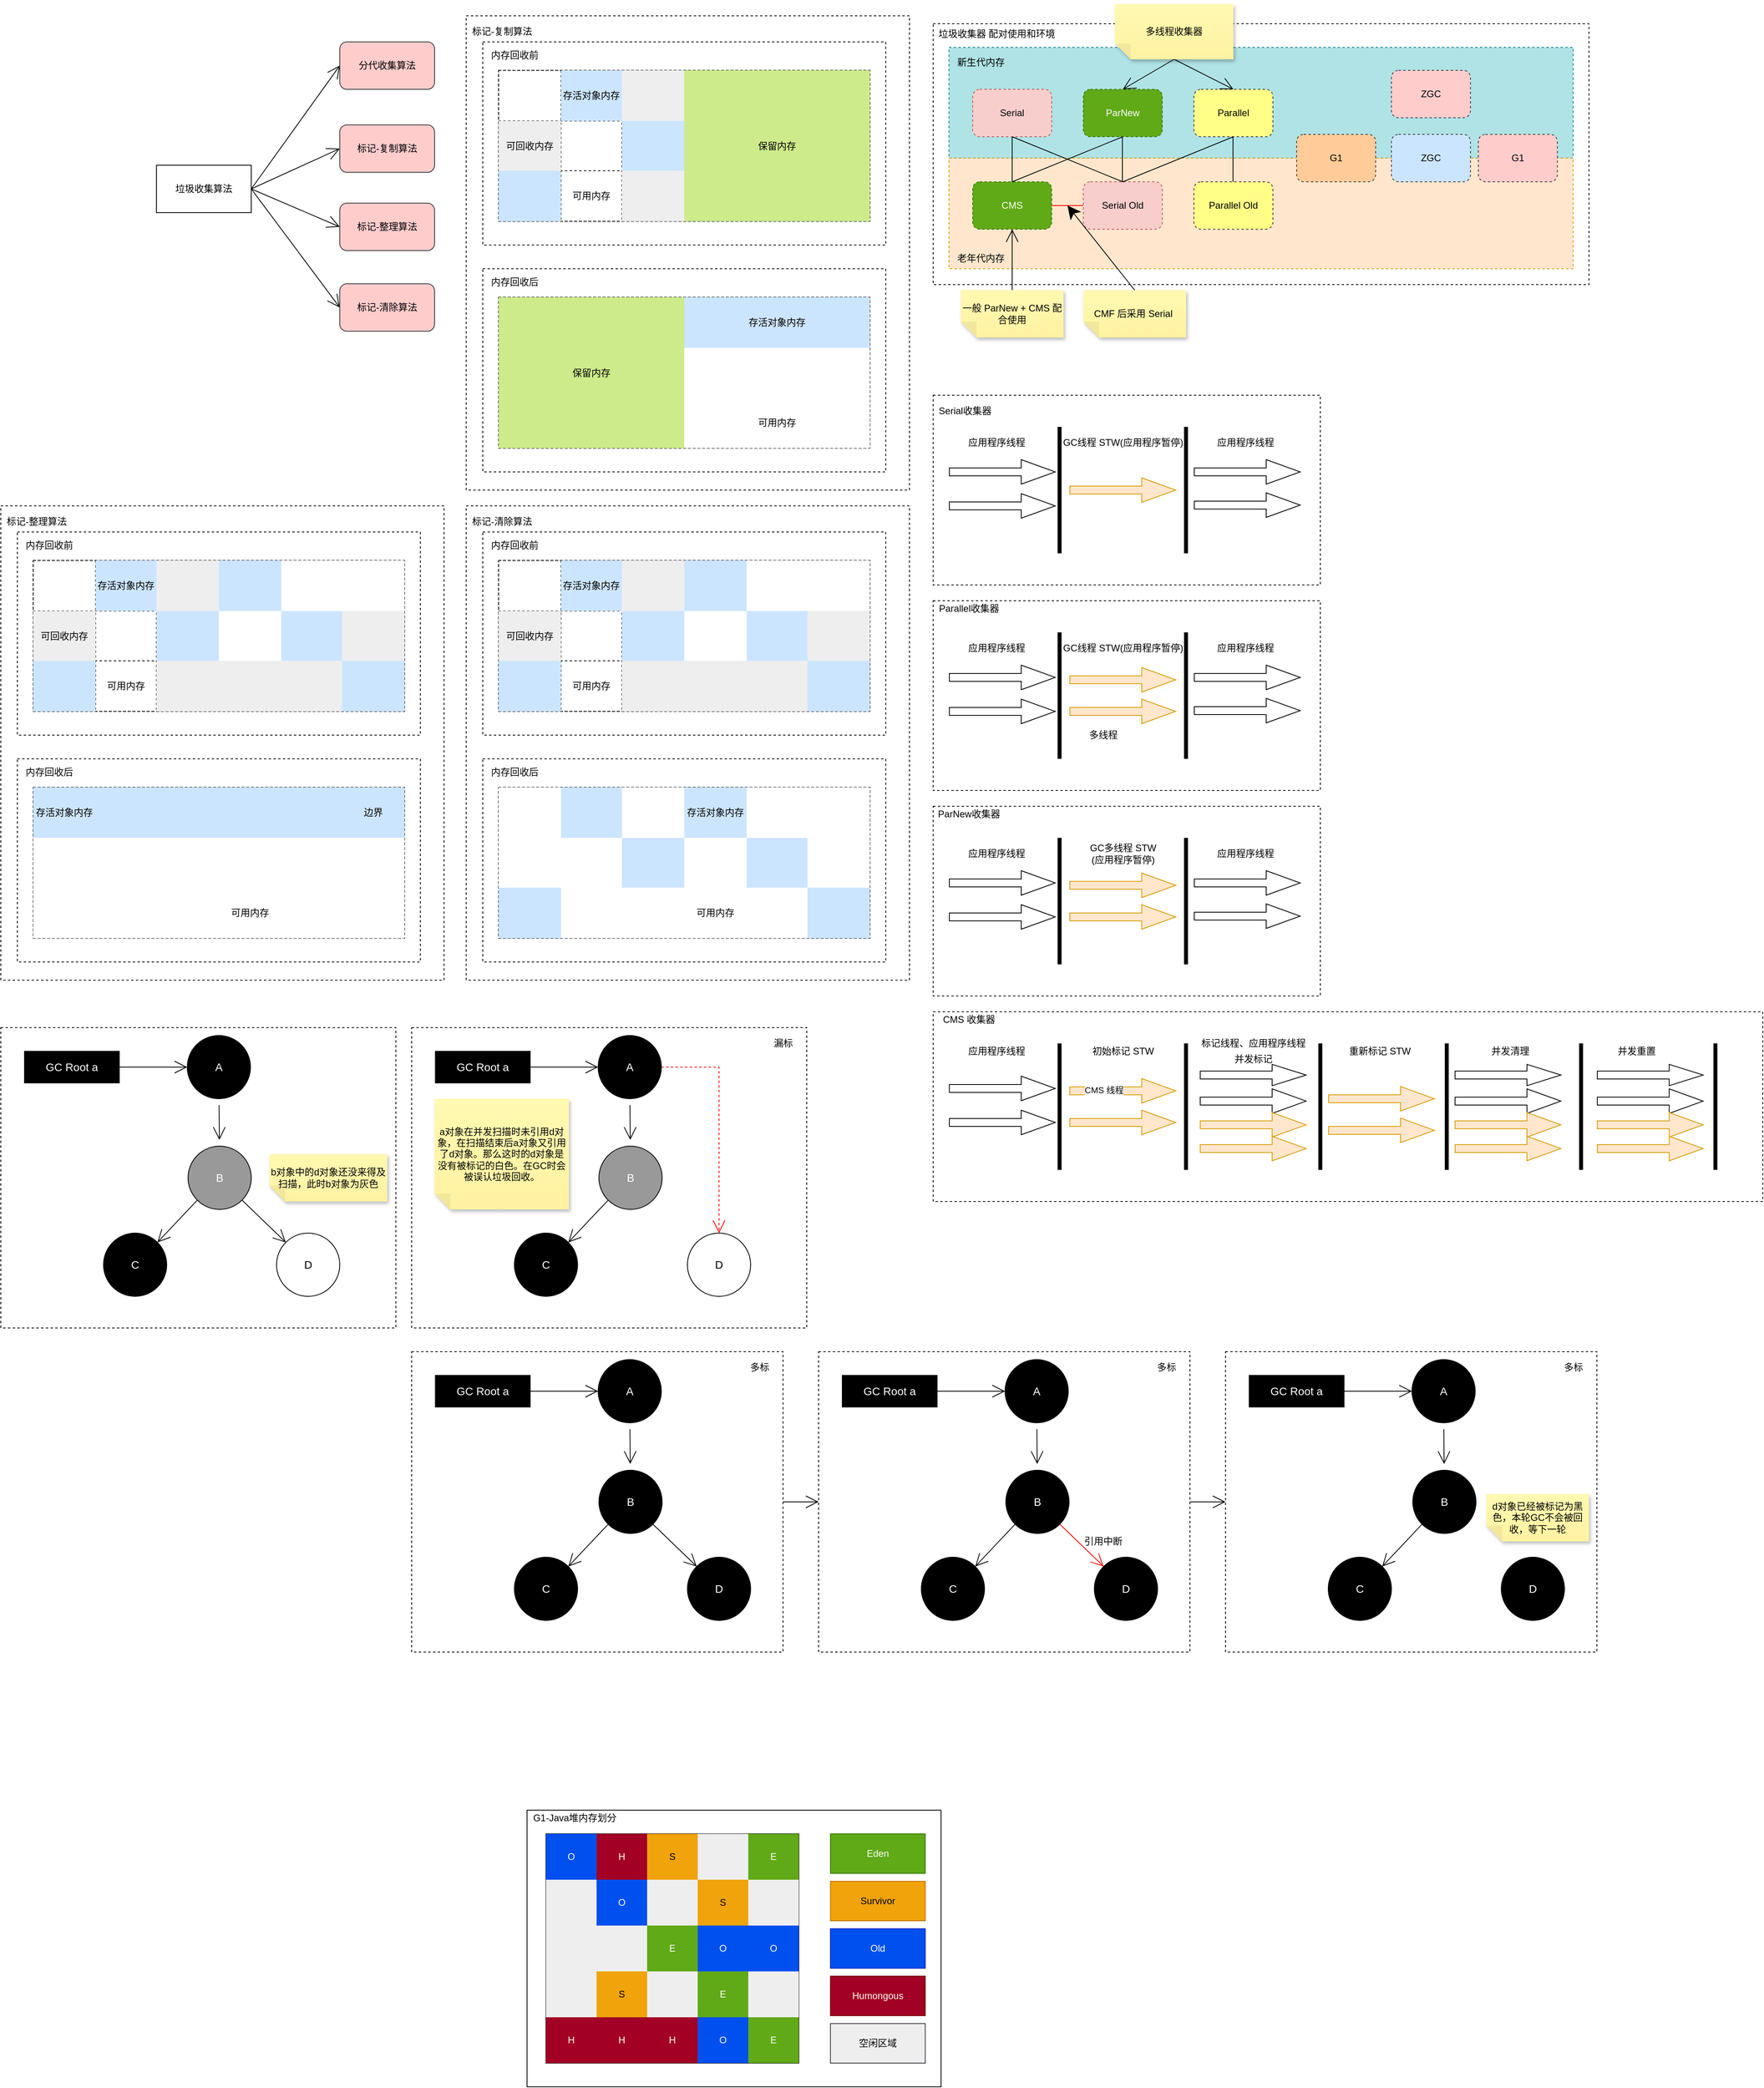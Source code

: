 <mxfile version="16.4.3" type="github">
  <diagram id="A7EeGcwWFw8KgxiksP2b" name="第 1 页">
    <mxGraphModel dx="2286" dy="943" grid="1" gridSize="10" guides="1" tooltips="1" connect="1" arrows="1" fold="1" page="0" pageScale="1" pageWidth="827" pageHeight="1169" math="1" shadow="0">
      <root>
        <mxCell id="0" />
        <mxCell id="1" parent="0" />
        <mxCell id="dG6c3iFi70ZZTeTv_Vj9-1" value="" style="rounded=0;whiteSpace=wrap;html=1;hachureGap=4;" vertex="1" parent="1">
          <mxGeometry x="266" y="2300" width="524" height="350" as="geometry" />
        </mxCell>
        <mxCell id="3yinAycjIMm108C5zKmO-380" value="" style="rounded=0;whiteSpace=wrap;html=1;dashed=1;hachureGap=4;" parent="1" vertex="1">
          <mxGeometry x="-400" y="1310" width="500" height="380" as="geometry" />
        </mxCell>
        <mxCell id="3yinAycjIMm108C5zKmO-305" value="" style="rounded=0;whiteSpace=wrap;html=1;dashed=1;hachureGap=4;" parent="1" vertex="1">
          <mxGeometry x="780" y="510" width="490" height="240" as="geometry" />
        </mxCell>
        <mxCell id="3yinAycjIMm108C5zKmO-269" value="" style="rounded=0;whiteSpace=wrap;html=1;dashed=1;hachureGap=4;" parent="1" vertex="1">
          <mxGeometry x="780" y="40" width="830" height="330" as="geometry" />
        </mxCell>
        <mxCell id="3yinAycjIMm108C5zKmO-267" value="" style="rounded=0;whiteSpace=wrap;html=1;dashed=1;hachureGap=4;fillColor=#b0e3e6;strokeColor=#0e8088;" parent="1" vertex="1">
          <mxGeometry x="800" y="70" width="790" height="140" as="geometry" />
        </mxCell>
        <mxCell id="3yinAycjIMm108C5zKmO-268" value="" style="rounded=0;whiteSpace=wrap;html=1;dashed=1;hachureGap=4;fillColor=#ffe6cc;strokeColor=#d79b00;" parent="1" vertex="1">
          <mxGeometry x="800" y="210" width="790" height="140" as="geometry" />
        </mxCell>
        <mxCell id="3yinAycjIMm108C5zKmO-108" value="" style="rounded=0;whiteSpace=wrap;html=1;dashed=1;hachureGap=4;" parent="1" vertex="1">
          <mxGeometry x="189" y="30" width="561" height="600" as="geometry" />
        </mxCell>
        <mxCell id="3yinAycjIMm108C5zKmO-11" value="" style="rounded=0;whiteSpace=wrap;html=1;hachureGap=4;dashed=1;" parent="1" vertex="1">
          <mxGeometry x="210" y="63" width="510" height="257" as="geometry" />
        </mxCell>
        <mxCell id="3yinAycjIMm108C5zKmO-6" style="edgeStyle=none;curved=1;rounded=0;orthogonalLoop=1;jettySize=auto;html=1;exitX=1;exitY=0.5;exitDx=0;exitDy=0;entryX=0;entryY=0.5;entryDx=0;entryDy=0;endArrow=open;startSize=14;endSize=14;sourcePerimeterSpacing=8;targetPerimeterSpacing=8;" parent="1" source="3yinAycjIMm108C5zKmO-1" target="3yinAycjIMm108C5zKmO-2" edge="1">
          <mxGeometry relative="1" as="geometry" />
        </mxCell>
        <mxCell id="3yinAycjIMm108C5zKmO-7" style="edgeStyle=none;curved=1;rounded=0;orthogonalLoop=1;jettySize=auto;html=1;exitX=1;exitY=0.5;exitDx=0;exitDy=0;entryX=0;entryY=0.5;entryDx=0;entryDy=0;endArrow=open;startSize=14;endSize=14;sourcePerimeterSpacing=8;targetPerimeterSpacing=8;" parent="1" source="3yinAycjIMm108C5zKmO-1" target="3yinAycjIMm108C5zKmO-3" edge="1">
          <mxGeometry relative="1" as="geometry" />
        </mxCell>
        <mxCell id="3yinAycjIMm108C5zKmO-8" style="edgeStyle=none;curved=1;rounded=0;orthogonalLoop=1;jettySize=auto;html=1;exitX=1;exitY=0.5;exitDx=0;exitDy=0;entryX=0;entryY=0.5;entryDx=0;entryDy=0;endArrow=open;startSize=14;endSize=14;sourcePerimeterSpacing=8;targetPerimeterSpacing=8;" parent="1" source="3yinAycjIMm108C5zKmO-1" target="3yinAycjIMm108C5zKmO-4" edge="1">
          <mxGeometry relative="1" as="geometry" />
        </mxCell>
        <mxCell id="3yinAycjIMm108C5zKmO-9" style="edgeStyle=none;curved=1;rounded=0;orthogonalLoop=1;jettySize=auto;html=1;exitX=1;exitY=0.5;exitDx=0;exitDy=0;entryX=0;entryY=0.5;entryDx=0;entryDy=0;endArrow=open;startSize=14;endSize=14;sourcePerimeterSpacing=8;targetPerimeterSpacing=8;" parent="1" source="3yinAycjIMm108C5zKmO-1" target="3yinAycjIMm108C5zKmO-5" edge="1">
          <mxGeometry relative="1" as="geometry" />
        </mxCell>
        <mxCell id="3yinAycjIMm108C5zKmO-1" value="垃圾收集算法" style="rounded=0;whiteSpace=wrap;html=1;hachureGap=4;" parent="1" vertex="1">
          <mxGeometry x="-203" y="219" width="120" height="60" as="geometry" />
        </mxCell>
        <mxCell id="3yinAycjIMm108C5zKmO-2" value="分代收集算法" style="rounded=1;whiteSpace=wrap;html=1;hachureGap=4;fillColor=#ffcccc;strokeColor=#36393d;" parent="1" vertex="1">
          <mxGeometry x="29" y="63" width="120" height="60" as="geometry" />
        </mxCell>
        <mxCell id="3yinAycjIMm108C5zKmO-3" value="标记-复制算法" style="rounded=1;whiteSpace=wrap;html=1;hachureGap=4;fillColor=#ffcccc;strokeColor=#36393d;" parent="1" vertex="1">
          <mxGeometry x="29" y="168" width="120" height="60" as="geometry" />
        </mxCell>
        <mxCell id="3yinAycjIMm108C5zKmO-4" value="标记-整理算法" style="rounded=1;whiteSpace=wrap;html=1;hachureGap=4;fillColor=#ffcccc;strokeColor=#36393d;" parent="1" vertex="1">
          <mxGeometry x="29" y="267" width="120" height="60" as="geometry" />
        </mxCell>
        <mxCell id="3yinAycjIMm108C5zKmO-5" value="标记-清除算法" style="rounded=1;whiteSpace=wrap;html=1;hachureGap=4;fillColor=#ffcccc;strokeColor=#36393d;" parent="1" vertex="1">
          <mxGeometry x="29" y="369" width="120" height="60" as="geometry" />
        </mxCell>
        <mxCell id="3yinAycjIMm108C5zKmO-12" value="内存回收前" style="text;html=1;align=center;verticalAlign=middle;resizable=0;points=[];autosize=1;strokeColor=none;fillColor=none;dashed=1;hachureGap=4;" parent="1" vertex="1">
          <mxGeometry x="210" y="70" width="80" height="20" as="geometry" />
        </mxCell>
        <mxCell id="3yinAycjIMm108C5zKmO-19" value="" style="shape=table;startSize=0;container=1;collapsible=0;childLayout=tableLayout;dashed=1;hachureGap=4;" parent="1" vertex="1">
          <mxGeometry x="230" y="99" width="470" height="191" as="geometry" />
        </mxCell>
        <mxCell id="3yinAycjIMm108C5zKmO-20" value="" style="shape=tableRow;horizontal=0;startSize=0;swimlaneHead=0;swimlaneBody=0;top=0;left=0;bottom=0;right=0;collapsible=0;dropTarget=0;fillColor=none;points=[[0,0.5],[1,0.5]];portConstraint=eastwest;dashed=1;hachureGap=4;" parent="3yinAycjIMm108C5zKmO-19" vertex="1">
          <mxGeometry width="470" height="64" as="geometry" />
        </mxCell>
        <mxCell id="3yinAycjIMm108C5zKmO-21" value="" style="shape=partialRectangle;html=1;whiteSpace=wrap;connectable=0;overflow=hidden;fillColor=none;top=0;left=0;bottom=0;right=0;pointerEvents=1;dashed=1;hachureGap=4;" parent="3yinAycjIMm108C5zKmO-20" vertex="1">
          <mxGeometry width="79" height="64" as="geometry">
            <mxRectangle width="79" height="64" as="alternateBounds" />
          </mxGeometry>
        </mxCell>
        <mxCell id="3yinAycjIMm108C5zKmO-22" value="存活对象内存" style="shape=partialRectangle;html=1;whiteSpace=wrap;connectable=0;overflow=hidden;fillColor=#cce5ff;top=0;left=0;bottom=0;right=0;pointerEvents=1;dashed=1;hachureGap=4;strokeColor=#36393d;" parent="3yinAycjIMm108C5zKmO-20" vertex="1">
          <mxGeometry x="79" width="77" height="64" as="geometry">
            <mxRectangle width="77" height="64" as="alternateBounds" />
          </mxGeometry>
        </mxCell>
        <mxCell id="3yinAycjIMm108C5zKmO-23" value="" style="shape=partialRectangle;html=1;whiteSpace=wrap;connectable=0;overflow=hidden;fillColor=#eeeeee;top=0;left=0;bottom=0;right=0;pointerEvents=1;dashed=1;hachureGap=4;strokeColor=#36393d;" parent="3yinAycjIMm108C5zKmO-20" vertex="1">
          <mxGeometry x="156" width="79" height="64" as="geometry">
            <mxRectangle width="79" height="64" as="alternateBounds" />
          </mxGeometry>
        </mxCell>
        <mxCell id="3yinAycjIMm108C5zKmO-24" value="" style="shape=partialRectangle;html=1;whiteSpace=wrap;connectable=0;overflow=hidden;fillColor=#cdeb8b;top=0;left=0;bottom=0;right=0;pointerEvents=1;dashed=1;hachureGap=4;strokeColor=#36393d;" parent="3yinAycjIMm108C5zKmO-20" vertex="1">
          <mxGeometry x="235" width="79" height="64" as="geometry">
            <mxRectangle width="79" height="64" as="alternateBounds" />
          </mxGeometry>
        </mxCell>
        <mxCell id="3yinAycjIMm108C5zKmO-25" value="" style="shape=partialRectangle;html=1;whiteSpace=wrap;connectable=0;overflow=hidden;fillColor=#cdeb8b;top=0;left=0;bottom=0;right=0;pointerEvents=1;dashed=1;hachureGap=4;strokeColor=#36393d;" parent="3yinAycjIMm108C5zKmO-20" vertex="1">
          <mxGeometry x="314" width="77" height="64" as="geometry">
            <mxRectangle width="77" height="64" as="alternateBounds" />
          </mxGeometry>
        </mxCell>
        <mxCell id="3yinAycjIMm108C5zKmO-26" value="" style="shape=partialRectangle;html=1;whiteSpace=wrap;connectable=0;overflow=hidden;fillColor=#cdeb8b;top=0;left=0;bottom=0;right=0;pointerEvents=1;dashed=1;hachureGap=4;strokeColor=#36393d;" parent="3yinAycjIMm108C5zKmO-20" vertex="1">
          <mxGeometry x="391" width="79" height="64" as="geometry">
            <mxRectangle width="79" height="64" as="alternateBounds" />
          </mxGeometry>
        </mxCell>
        <mxCell id="3yinAycjIMm108C5zKmO-27" value="" style="shape=tableRow;horizontal=0;startSize=0;swimlaneHead=0;swimlaneBody=0;top=0;left=0;bottom=0;right=0;collapsible=0;dropTarget=0;fillColor=none;points=[[0,0.5],[1,0.5]];portConstraint=eastwest;dashed=1;hachureGap=4;" parent="3yinAycjIMm108C5zKmO-19" vertex="1">
          <mxGeometry y="64" width="470" height="63" as="geometry" />
        </mxCell>
        <mxCell id="3yinAycjIMm108C5zKmO-28" value="可回收内存" style="shape=partialRectangle;html=1;whiteSpace=wrap;connectable=0;overflow=hidden;fillColor=#eeeeee;top=0;left=0;bottom=0;right=0;pointerEvents=1;dashed=1;hachureGap=4;strokeColor=#36393d;" parent="3yinAycjIMm108C5zKmO-27" vertex="1">
          <mxGeometry width="79" height="63" as="geometry">
            <mxRectangle width="79" height="63" as="alternateBounds" />
          </mxGeometry>
        </mxCell>
        <mxCell id="3yinAycjIMm108C5zKmO-29" value="" style="shape=partialRectangle;html=1;whiteSpace=wrap;connectable=0;overflow=hidden;fillColor=none;top=0;left=0;bottom=0;right=0;pointerEvents=1;dashed=1;hachureGap=4;" parent="3yinAycjIMm108C5zKmO-27" vertex="1">
          <mxGeometry x="79" width="77" height="63" as="geometry">
            <mxRectangle width="77" height="63" as="alternateBounds" />
          </mxGeometry>
        </mxCell>
        <mxCell id="3yinAycjIMm108C5zKmO-30" value="" style="shape=partialRectangle;html=1;whiteSpace=wrap;connectable=0;overflow=hidden;fillColor=#cce5ff;top=0;left=0;bottom=0;right=0;pointerEvents=1;dashed=1;hachureGap=4;strokeColor=#36393d;" parent="3yinAycjIMm108C5zKmO-27" vertex="1">
          <mxGeometry x="156" width="79" height="63" as="geometry">
            <mxRectangle width="79" height="63" as="alternateBounds" />
          </mxGeometry>
        </mxCell>
        <mxCell id="3yinAycjIMm108C5zKmO-31" value="" style="shape=partialRectangle;html=1;whiteSpace=wrap;connectable=0;overflow=hidden;fillColor=#cdeb8b;top=0;left=0;bottom=0;right=0;pointerEvents=1;dashed=1;hachureGap=4;strokeColor=#36393d;" parent="3yinAycjIMm108C5zKmO-27" vertex="1">
          <mxGeometry x="235" width="79" height="63" as="geometry">
            <mxRectangle width="79" height="63" as="alternateBounds" />
          </mxGeometry>
        </mxCell>
        <mxCell id="3yinAycjIMm108C5zKmO-32" value="保留内存" style="shape=partialRectangle;html=1;whiteSpace=wrap;connectable=0;overflow=hidden;fillColor=#cdeb8b;top=0;left=0;bottom=0;right=0;pointerEvents=1;dashed=1;hachureGap=4;strokeColor=#36393d;" parent="3yinAycjIMm108C5zKmO-27" vertex="1">
          <mxGeometry x="314" width="77" height="63" as="geometry">
            <mxRectangle width="77" height="63" as="alternateBounds" />
          </mxGeometry>
        </mxCell>
        <mxCell id="3yinAycjIMm108C5zKmO-33" value="" style="shape=partialRectangle;html=1;whiteSpace=wrap;connectable=0;overflow=hidden;fillColor=#cdeb8b;top=0;left=0;bottom=0;right=0;pointerEvents=1;dashed=1;hachureGap=4;strokeColor=#36393d;" parent="3yinAycjIMm108C5zKmO-27" vertex="1">
          <mxGeometry x="391" width="79" height="63" as="geometry">
            <mxRectangle width="79" height="63" as="alternateBounds" />
          </mxGeometry>
        </mxCell>
        <mxCell id="3yinAycjIMm108C5zKmO-34" value="" style="shape=tableRow;horizontal=0;startSize=0;swimlaneHead=0;swimlaneBody=0;top=0;left=0;bottom=0;right=0;collapsible=0;dropTarget=0;fillColor=none;points=[[0,0.5],[1,0.5]];portConstraint=eastwest;dashed=1;hachureGap=4;" parent="3yinAycjIMm108C5zKmO-19" vertex="1">
          <mxGeometry y="127" width="470" height="64" as="geometry" />
        </mxCell>
        <mxCell id="3yinAycjIMm108C5zKmO-35" value="" style="shape=partialRectangle;html=1;whiteSpace=wrap;connectable=0;overflow=hidden;fillColor=#cce5ff;top=0;left=0;bottom=0;right=0;pointerEvents=1;dashed=1;hachureGap=4;strokeColor=#36393d;" parent="3yinAycjIMm108C5zKmO-34" vertex="1">
          <mxGeometry width="79" height="64" as="geometry">
            <mxRectangle width="79" height="64" as="alternateBounds" />
          </mxGeometry>
        </mxCell>
        <mxCell id="3yinAycjIMm108C5zKmO-36" value="可用内存" style="shape=partialRectangle;html=1;whiteSpace=wrap;connectable=0;overflow=hidden;fillColor=none;top=0;left=0;bottom=0;right=0;pointerEvents=1;dashed=1;hachureGap=4;" parent="3yinAycjIMm108C5zKmO-34" vertex="1">
          <mxGeometry x="79" width="77" height="64" as="geometry">
            <mxRectangle width="77" height="64" as="alternateBounds" />
          </mxGeometry>
        </mxCell>
        <mxCell id="3yinAycjIMm108C5zKmO-37" value="" style="shape=partialRectangle;html=1;whiteSpace=wrap;connectable=0;overflow=hidden;fillColor=#eeeeee;top=0;left=0;bottom=0;right=0;pointerEvents=1;dashed=1;hachureGap=4;strokeColor=#36393d;" parent="3yinAycjIMm108C5zKmO-34" vertex="1">
          <mxGeometry x="156" width="79" height="64" as="geometry">
            <mxRectangle width="79" height="64" as="alternateBounds" />
          </mxGeometry>
        </mxCell>
        <mxCell id="3yinAycjIMm108C5zKmO-38" value="" style="shape=partialRectangle;html=1;whiteSpace=wrap;connectable=0;overflow=hidden;fillColor=#cdeb8b;top=0;left=0;bottom=0;right=0;pointerEvents=1;dashed=1;hachureGap=4;strokeColor=#36393d;" parent="3yinAycjIMm108C5zKmO-34" vertex="1">
          <mxGeometry x="235" width="79" height="64" as="geometry">
            <mxRectangle width="79" height="64" as="alternateBounds" />
          </mxGeometry>
        </mxCell>
        <mxCell id="3yinAycjIMm108C5zKmO-39" value="" style="shape=partialRectangle;html=1;whiteSpace=wrap;connectable=0;overflow=hidden;fillColor=#cdeb8b;top=0;left=0;bottom=0;right=0;pointerEvents=1;dashed=1;hachureGap=4;strokeColor=#36393d;" parent="3yinAycjIMm108C5zKmO-34" vertex="1">
          <mxGeometry x="314" width="77" height="64" as="geometry">
            <mxRectangle width="77" height="64" as="alternateBounds" />
          </mxGeometry>
        </mxCell>
        <mxCell id="3yinAycjIMm108C5zKmO-40" value="" style="shape=partialRectangle;html=1;whiteSpace=wrap;connectable=0;overflow=hidden;fillColor=#cdeb8b;top=0;left=0;bottom=0;right=0;pointerEvents=1;dashed=1;hachureGap=4;strokeColor=#36393d;" parent="3yinAycjIMm108C5zKmO-34" vertex="1">
          <mxGeometry x="391" width="79" height="64" as="geometry">
            <mxRectangle width="79" height="64" as="alternateBounds" />
          </mxGeometry>
        </mxCell>
        <mxCell id="3yinAycjIMm108C5zKmO-83" value="" style="rounded=0;whiteSpace=wrap;html=1;hachureGap=4;dashed=1;" parent="1" vertex="1">
          <mxGeometry x="210" y="350" width="510" height="257" as="geometry" />
        </mxCell>
        <mxCell id="3yinAycjIMm108C5zKmO-84" value="内存回收后" style="text;html=1;align=center;verticalAlign=middle;resizable=0;points=[];autosize=1;strokeColor=none;fillColor=none;dashed=1;hachureGap=4;" parent="1" vertex="1">
          <mxGeometry x="210" y="357" width="80" height="20" as="geometry" />
        </mxCell>
        <mxCell id="3yinAycjIMm108C5zKmO-85" value="" style="shape=table;startSize=0;container=1;collapsible=0;childLayout=tableLayout;dashed=1;hachureGap=4;" parent="1" vertex="1">
          <mxGeometry x="230" y="386" width="470" height="191" as="geometry" />
        </mxCell>
        <mxCell id="3yinAycjIMm108C5zKmO-86" value="" style="shape=tableRow;horizontal=0;startSize=0;swimlaneHead=0;swimlaneBody=0;top=0;left=0;bottom=0;right=0;collapsible=0;dropTarget=0;fillColor=none;points=[[0,0.5],[1,0.5]];portConstraint=eastwest;dashed=1;hachureGap=4;" parent="3yinAycjIMm108C5zKmO-85" vertex="1">
          <mxGeometry width="470" height="64" as="geometry" />
        </mxCell>
        <mxCell id="3yinAycjIMm108C5zKmO-87" value="" style="shape=partialRectangle;html=1;whiteSpace=wrap;connectable=0;overflow=hidden;fillColor=#cdeb8b;top=0;left=0;bottom=0;right=0;pointerEvents=1;dashed=1;hachureGap=4;strokeColor=#36393d;" parent="3yinAycjIMm108C5zKmO-86" vertex="1">
          <mxGeometry width="79" height="64" as="geometry">
            <mxRectangle width="79" height="64" as="alternateBounds" />
          </mxGeometry>
        </mxCell>
        <mxCell id="3yinAycjIMm108C5zKmO-88" value="" style="shape=partialRectangle;html=1;whiteSpace=wrap;connectable=0;overflow=hidden;fillColor=#cdeb8b;top=0;left=0;bottom=0;right=0;pointerEvents=1;dashed=1;hachureGap=4;strokeColor=#36393d;" parent="3yinAycjIMm108C5zKmO-86" vertex="1">
          <mxGeometry x="79" width="77" height="64" as="geometry">
            <mxRectangle width="77" height="64" as="alternateBounds" />
          </mxGeometry>
        </mxCell>
        <mxCell id="3yinAycjIMm108C5zKmO-89" value="" style="shape=partialRectangle;html=1;whiteSpace=wrap;connectable=0;overflow=hidden;fillColor=#cdeb8b;top=0;left=0;bottom=0;right=0;pointerEvents=1;dashed=1;hachureGap=4;strokeColor=#36393d;" parent="3yinAycjIMm108C5zKmO-86" vertex="1">
          <mxGeometry x="156" width="79" height="64" as="geometry">
            <mxRectangle width="79" height="64" as="alternateBounds" />
          </mxGeometry>
        </mxCell>
        <mxCell id="3yinAycjIMm108C5zKmO-90" value="" style="shape=partialRectangle;html=1;whiteSpace=wrap;connectable=0;overflow=hidden;fillColor=#cce5ff;top=0;left=0;bottom=0;right=0;pointerEvents=1;dashed=1;hachureGap=4;strokeColor=#36393d;" parent="3yinAycjIMm108C5zKmO-86" vertex="1">
          <mxGeometry x="235" width="79" height="64" as="geometry">
            <mxRectangle width="79" height="64" as="alternateBounds" />
          </mxGeometry>
        </mxCell>
        <mxCell id="3yinAycjIMm108C5zKmO-91" value="&lt;span&gt;存活对象内存&lt;/span&gt;" style="shape=partialRectangle;html=1;whiteSpace=wrap;connectable=0;overflow=hidden;fillColor=#cce5ff;top=0;left=0;bottom=0;right=0;pointerEvents=1;dashed=1;hachureGap=4;strokeColor=#36393d;" parent="3yinAycjIMm108C5zKmO-86" vertex="1">
          <mxGeometry x="314" width="77" height="64" as="geometry">
            <mxRectangle width="77" height="64" as="alternateBounds" />
          </mxGeometry>
        </mxCell>
        <mxCell id="3yinAycjIMm108C5zKmO-92" value="" style="shape=partialRectangle;html=1;whiteSpace=wrap;connectable=0;overflow=hidden;fillColor=#cce5ff;top=0;left=0;bottom=0;right=0;pointerEvents=1;dashed=1;hachureGap=4;strokeColor=#36393d;" parent="3yinAycjIMm108C5zKmO-86" vertex="1">
          <mxGeometry x="391" width="79" height="64" as="geometry">
            <mxRectangle width="79" height="64" as="alternateBounds" />
          </mxGeometry>
        </mxCell>
        <mxCell id="3yinAycjIMm108C5zKmO-93" value="" style="shape=tableRow;horizontal=0;startSize=0;swimlaneHead=0;swimlaneBody=0;top=0;left=0;bottom=0;right=0;collapsible=0;dropTarget=0;fillColor=none;points=[[0,0.5],[1,0.5]];portConstraint=eastwest;dashed=1;hachureGap=4;" parent="3yinAycjIMm108C5zKmO-85" vertex="1">
          <mxGeometry y="64" width="470" height="63" as="geometry" />
        </mxCell>
        <mxCell id="3yinAycjIMm108C5zKmO-94" value="" style="shape=partialRectangle;html=1;whiteSpace=wrap;connectable=0;overflow=hidden;fillColor=#cdeb8b;top=0;left=0;bottom=0;right=0;pointerEvents=1;dashed=1;hachureGap=4;strokeColor=#36393d;" parent="3yinAycjIMm108C5zKmO-93" vertex="1">
          <mxGeometry width="79" height="63" as="geometry">
            <mxRectangle width="79" height="63" as="alternateBounds" />
          </mxGeometry>
        </mxCell>
        <mxCell id="3yinAycjIMm108C5zKmO-95" value="&lt;span&gt;保留内存&lt;/span&gt;" style="shape=partialRectangle;html=1;whiteSpace=wrap;connectable=0;overflow=hidden;fillColor=#cdeb8b;top=0;left=0;bottom=0;right=0;pointerEvents=1;dashed=1;hachureGap=4;strokeColor=#36393d;" parent="3yinAycjIMm108C5zKmO-93" vertex="1">
          <mxGeometry x="79" width="77" height="63" as="geometry">
            <mxRectangle width="77" height="63" as="alternateBounds" />
          </mxGeometry>
        </mxCell>
        <mxCell id="3yinAycjIMm108C5zKmO-96" value="" style="shape=partialRectangle;html=1;whiteSpace=wrap;connectable=0;overflow=hidden;fillColor=#cdeb8b;top=0;left=0;bottom=0;right=0;pointerEvents=1;dashed=1;hachureGap=4;strokeColor=#36393d;" parent="3yinAycjIMm108C5zKmO-93" vertex="1">
          <mxGeometry x="156" width="79" height="63" as="geometry">
            <mxRectangle width="79" height="63" as="alternateBounds" />
          </mxGeometry>
        </mxCell>
        <mxCell id="3yinAycjIMm108C5zKmO-97" value="" style="shape=partialRectangle;html=1;whiteSpace=wrap;connectable=0;overflow=hidden;top=0;left=0;bottom=0;right=0;pointerEvents=1;dashed=1;hachureGap=4;" parent="3yinAycjIMm108C5zKmO-93" vertex="1">
          <mxGeometry x="235" width="79" height="63" as="geometry">
            <mxRectangle width="79" height="63" as="alternateBounds" />
          </mxGeometry>
        </mxCell>
        <mxCell id="3yinAycjIMm108C5zKmO-98" value="" style="shape=partialRectangle;html=1;whiteSpace=wrap;connectable=0;overflow=hidden;top=0;left=0;bottom=0;right=0;pointerEvents=1;dashed=1;hachureGap=4;" parent="3yinAycjIMm108C5zKmO-93" vertex="1">
          <mxGeometry x="314" width="77" height="63" as="geometry">
            <mxRectangle width="77" height="63" as="alternateBounds" />
          </mxGeometry>
        </mxCell>
        <mxCell id="3yinAycjIMm108C5zKmO-99" value="" style="shape=partialRectangle;html=1;whiteSpace=wrap;connectable=0;overflow=hidden;top=0;left=0;bottom=0;right=0;pointerEvents=1;dashed=1;hachureGap=4;" parent="3yinAycjIMm108C5zKmO-93" vertex="1">
          <mxGeometry x="391" width="79" height="63" as="geometry">
            <mxRectangle width="79" height="63" as="alternateBounds" />
          </mxGeometry>
        </mxCell>
        <mxCell id="3yinAycjIMm108C5zKmO-100" value="" style="shape=tableRow;horizontal=0;startSize=0;swimlaneHead=0;swimlaneBody=0;top=0;left=0;bottom=0;right=0;collapsible=0;dropTarget=0;fillColor=none;points=[[0,0.5],[1,0.5]];portConstraint=eastwest;dashed=1;hachureGap=4;" parent="3yinAycjIMm108C5zKmO-85" vertex="1">
          <mxGeometry y="127" width="470" height="64" as="geometry" />
        </mxCell>
        <mxCell id="3yinAycjIMm108C5zKmO-101" value="" style="shape=partialRectangle;html=1;whiteSpace=wrap;connectable=0;overflow=hidden;fillColor=#cdeb8b;top=0;left=0;bottom=0;right=0;pointerEvents=1;dashed=1;hachureGap=4;strokeColor=#36393d;" parent="3yinAycjIMm108C5zKmO-100" vertex="1">
          <mxGeometry width="79" height="64" as="geometry">
            <mxRectangle width="79" height="64" as="alternateBounds" />
          </mxGeometry>
        </mxCell>
        <mxCell id="3yinAycjIMm108C5zKmO-102" value="" style="shape=partialRectangle;html=1;whiteSpace=wrap;connectable=0;overflow=hidden;fillColor=#cdeb8b;top=0;left=0;bottom=0;right=0;pointerEvents=1;dashed=1;hachureGap=4;strokeColor=#36393d;" parent="3yinAycjIMm108C5zKmO-100" vertex="1">
          <mxGeometry x="79" width="77" height="64" as="geometry">
            <mxRectangle width="77" height="64" as="alternateBounds" />
          </mxGeometry>
        </mxCell>
        <mxCell id="3yinAycjIMm108C5zKmO-103" value="" style="shape=partialRectangle;html=1;whiteSpace=wrap;connectable=0;overflow=hidden;fillColor=#cdeb8b;top=0;left=0;bottom=0;right=0;pointerEvents=1;dashed=1;hachureGap=4;strokeColor=#36393d;" parent="3yinAycjIMm108C5zKmO-100" vertex="1">
          <mxGeometry x="156" width="79" height="64" as="geometry">
            <mxRectangle width="79" height="64" as="alternateBounds" />
          </mxGeometry>
        </mxCell>
        <mxCell id="3yinAycjIMm108C5zKmO-104" value="" style="shape=partialRectangle;html=1;whiteSpace=wrap;connectable=0;overflow=hidden;top=0;left=0;bottom=0;right=0;pointerEvents=1;dashed=1;hachureGap=4;" parent="3yinAycjIMm108C5zKmO-100" vertex="1">
          <mxGeometry x="235" width="79" height="64" as="geometry">
            <mxRectangle width="79" height="64" as="alternateBounds" />
          </mxGeometry>
        </mxCell>
        <mxCell id="3yinAycjIMm108C5zKmO-105" value="&lt;span&gt;可用内存&lt;/span&gt;" style="shape=partialRectangle;html=1;whiteSpace=wrap;connectable=0;overflow=hidden;top=0;left=0;bottom=0;right=0;pointerEvents=1;dashed=1;hachureGap=4;" parent="3yinAycjIMm108C5zKmO-100" vertex="1">
          <mxGeometry x="314" width="77" height="64" as="geometry">
            <mxRectangle width="77" height="64" as="alternateBounds" />
          </mxGeometry>
        </mxCell>
        <mxCell id="3yinAycjIMm108C5zKmO-106" value="" style="shape=partialRectangle;html=1;whiteSpace=wrap;connectable=0;overflow=hidden;top=0;left=0;bottom=0;right=0;pointerEvents=1;dashed=1;hachureGap=4;" parent="3yinAycjIMm108C5zKmO-100" vertex="1">
          <mxGeometry x="391" width="79" height="64" as="geometry">
            <mxRectangle width="79" height="64" as="alternateBounds" />
          </mxGeometry>
        </mxCell>
        <mxCell id="3yinAycjIMm108C5zKmO-109" value="标记-复制算法" style="text;html=1;align=center;verticalAlign=middle;resizable=0;points=[];autosize=1;strokeColor=none;fillColor=none;dashed=1;hachureGap=4;" parent="1" vertex="1">
          <mxGeometry x="189" y="40" width="90" height="20" as="geometry" />
        </mxCell>
        <mxCell id="3yinAycjIMm108C5zKmO-161" value="" style="rounded=0;whiteSpace=wrap;html=1;dashed=1;hachureGap=4;" parent="1" vertex="1">
          <mxGeometry x="189" y="650" width="561" height="600" as="geometry" />
        </mxCell>
        <mxCell id="3yinAycjIMm108C5zKmO-162" value="" style="rounded=0;whiteSpace=wrap;html=1;hachureGap=4;dashed=1;" parent="1" vertex="1">
          <mxGeometry x="210" y="683" width="510" height="257" as="geometry" />
        </mxCell>
        <mxCell id="3yinAycjIMm108C5zKmO-163" value="内存回收前" style="text;html=1;align=center;verticalAlign=middle;resizable=0;points=[];autosize=1;strokeColor=none;fillColor=none;dashed=1;hachureGap=4;" parent="1" vertex="1">
          <mxGeometry x="210" y="690" width="80" height="20" as="geometry" />
        </mxCell>
        <mxCell id="3yinAycjIMm108C5zKmO-164" value="" style="shape=table;startSize=0;container=1;collapsible=0;childLayout=tableLayout;dashed=1;hachureGap=4;" parent="1" vertex="1">
          <mxGeometry x="230" y="719" width="470" height="191" as="geometry" />
        </mxCell>
        <mxCell id="3yinAycjIMm108C5zKmO-165" value="" style="shape=tableRow;horizontal=0;startSize=0;swimlaneHead=0;swimlaneBody=0;top=0;left=0;bottom=0;right=0;collapsible=0;dropTarget=0;fillColor=none;points=[[0,0.5],[1,0.5]];portConstraint=eastwest;dashed=1;hachureGap=4;" parent="3yinAycjIMm108C5zKmO-164" vertex="1">
          <mxGeometry width="470" height="64" as="geometry" />
        </mxCell>
        <mxCell id="3yinAycjIMm108C5zKmO-166" value="" style="shape=partialRectangle;html=1;whiteSpace=wrap;connectable=0;overflow=hidden;fillColor=none;top=0;left=0;bottom=0;right=0;pointerEvents=1;dashed=1;hachureGap=4;" parent="3yinAycjIMm108C5zKmO-165" vertex="1">
          <mxGeometry width="79" height="64" as="geometry">
            <mxRectangle width="79" height="64" as="alternateBounds" />
          </mxGeometry>
        </mxCell>
        <mxCell id="3yinAycjIMm108C5zKmO-167" value="存活对象内存" style="shape=partialRectangle;html=1;whiteSpace=wrap;connectable=0;overflow=hidden;fillColor=#cce5ff;top=0;left=0;bottom=0;right=0;pointerEvents=1;dashed=1;hachureGap=4;strokeColor=#36393d;" parent="3yinAycjIMm108C5zKmO-165" vertex="1">
          <mxGeometry x="79" width="77" height="64" as="geometry">
            <mxRectangle width="77" height="64" as="alternateBounds" />
          </mxGeometry>
        </mxCell>
        <mxCell id="3yinAycjIMm108C5zKmO-168" value="" style="shape=partialRectangle;html=1;whiteSpace=wrap;connectable=0;overflow=hidden;fillColor=#eeeeee;top=0;left=0;bottom=0;right=0;pointerEvents=1;dashed=1;hachureGap=4;strokeColor=#36393d;" parent="3yinAycjIMm108C5zKmO-165" vertex="1">
          <mxGeometry x="156" width="79" height="64" as="geometry">
            <mxRectangle width="79" height="64" as="alternateBounds" />
          </mxGeometry>
        </mxCell>
        <mxCell id="3yinAycjIMm108C5zKmO-169" value="" style="shape=partialRectangle;html=1;whiteSpace=wrap;connectable=0;overflow=hidden;fillColor=#cce5ff;top=0;left=0;bottom=0;right=0;pointerEvents=1;dashed=1;hachureGap=4;strokeColor=#36393d;" parent="3yinAycjIMm108C5zKmO-165" vertex="1">
          <mxGeometry x="235" width="79" height="64" as="geometry">
            <mxRectangle width="79" height="64" as="alternateBounds" />
          </mxGeometry>
        </mxCell>
        <mxCell id="3yinAycjIMm108C5zKmO-170" value="" style="shape=partialRectangle;html=1;whiteSpace=wrap;connectable=0;overflow=hidden;top=0;left=0;bottom=0;right=0;pointerEvents=1;dashed=1;hachureGap=4;" parent="3yinAycjIMm108C5zKmO-165" vertex="1">
          <mxGeometry x="314" width="77" height="64" as="geometry">
            <mxRectangle width="77" height="64" as="alternateBounds" />
          </mxGeometry>
        </mxCell>
        <mxCell id="3yinAycjIMm108C5zKmO-171" value="" style="shape=partialRectangle;html=1;whiteSpace=wrap;connectable=0;overflow=hidden;top=0;left=0;bottom=0;right=0;pointerEvents=1;dashed=1;hachureGap=4;" parent="3yinAycjIMm108C5zKmO-165" vertex="1">
          <mxGeometry x="391" width="79" height="64" as="geometry">
            <mxRectangle width="79" height="64" as="alternateBounds" />
          </mxGeometry>
        </mxCell>
        <mxCell id="3yinAycjIMm108C5zKmO-172" value="" style="shape=tableRow;horizontal=0;startSize=0;swimlaneHead=0;swimlaneBody=0;top=0;left=0;bottom=0;right=0;collapsible=0;dropTarget=0;fillColor=none;points=[[0,0.5],[1,0.5]];portConstraint=eastwest;dashed=1;hachureGap=4;" parent="3yinAycjIMm108C5zKmO-164" vertex="1">
          <mxGeometry y="64" width="470" height="63" as="geometry" />
        </mxCell>
        <mxCell id="3yinAycjIMm108C5zKmO-173" value="可回收内存" style="shape=partialRectangle;html=1;whiteSpace=wrap;connectable=0;overflow=hidden;fillColor=#eeeeee;top=0;left=0;bottom=0;right=0;pointerEvents=1;dashed=1;hachureGap=4;strokeColor=#36393d;" parent="3yinAycjIMm108C5zKmO-172" vertex="1">
          <mxGeometry width="79" height="63" as="geometry">
            <mxRectangle width="79" height="63" as="alternateBounds" />
          </mxGeometry>
        </mxCell>
        <mxCell id="3yinAycjIMm108C5zKmO-174" value="" style="shape=partialRectangle;html=1;whiteSpace=wrap;connectable=0;overflow=hidden;fillColor=none;top=0;left=0;bottom=0;right=0;pointerEvents=1;dashed=1;hachureGap=4;" parent="3yinAycjIMm108C5zKmO-172" vertex="1">
          <mxGeometry x="79" width="77" height="63" as="geometry">
            <mxRectangle width="77" height="63" as="alternateBounds" />
          </mxGeometry>
        </mxCell>
        <mxCell id="3yinAycjIMm108C5zKmO-175" value="" style="shape=partialRectangle;html=1;whiteSpace=wrap;connectable=0;overflow=hidden;fillColor=#cce5ff;top=0;left=0;bottom=0;right=0;pointerEvents=1;dashed=1;hachureGap=4;strokeColor=#36393d;" parent="3yinAycjIMm108C5zKmO-172" vertex="1">
          <mxGeometry x="156" width="79" height="63" as="geometry">
            <mxRectangle width="79" height="63" as="alternateBounds" />
          </mxGeometry>
        </mxCell>
        <mxCell id="3yinAycjIMm108C5zKmO-176" value="" style="shape=partialRectangle;html=1;whiteSpace=wrap;connectable=0;overflow=hidden;top=0;left=0;bottom=0;right=0;pointerEvents=1;dashed=1;hachureGap=4;" parent="3yinAycjIMm108C5zKmO-172" vertex="1">
          <mxGeometry x="235" width="79" height="63" as="geometry">
            <mxRectangle width="79" height="63" as="alternateBounds" />
          </mxGeometry>
        </mxCell>
        <mxCell id="3yinAycjIMm108C5zKmO-177" value="" style="shape=partialRectangle;html=1;whiteSpace=wrap;connectable=0;overflow=hidden;fillColor=#cce5ff;top=0;left=0;bottom=0;right=0;pointerEvents=1;dashed=1;hachureGap=4;strokeColor=#36393d;" parent="3yinAycjIMm108C5zKmO-172" vertex="1">
          <mxGeometry x="314" width="77" height="63" as="geometry">
            <mxRectangle width="77" height="63" as="alternateBounds" />
          </mxGeometry>
        </mxCell>
        <mxCell id="3yinAycjIMm108C5zKmO-178" value="" style="shape=partialRectangle;html=1;whiteSpace=wrap;connectable=0;overflow=hidden;fillColor=#eeeeee;top=0;left=0;bottom=0;right=0;pointerEvents=1;dashed=1;hachureGap=4;strokeColor=#36393d;" parent="3yinAycjIMm108C5zKmO-172" vertex="1">
          <mxGeometry x="391" width="79" height="63" as="geometry">
            <mxRectangle width="79" height="63" as="alternateBounds" />
          </mxGeometry>
        </mxCell>
        <mxCell id="3yinAycjIMm108C5zKmO-179" value="" style="shape=tableRow;horizontal=0;startSize=0;swimlaneHead=0;swimlaneBody=0;top=0;left=0;bottom=0;right=0;collapsible=0;dropTarget=0;fillColor=none;points=[[0,0.5],[1,0.5]];portConstraint=eastwest;dashed=1;hachureGap=4;" parent="3yinAycjIMm108C5zKmO-164" vertex="1">
          <mxGeometry y="127" width="470" height="64" as="geometry" />
        </mxCell>
        <mxCell id="3yinAycjIMm108C5zKmO-180" value="" style="shape=partialRectangle;html=1;whiteSpace=wrap;connectable=0;overflow=hidden;fillColor=#cce5ff;top=0;left=0;bottom=0;right=0;pointerEvents=1;dashed=1;hachureGap=4;strokeColor=#36393d;" parent="3yinAycjIMm108C5zKmO-179" vertex="1">
          <mxGeometry width="79" height="64" as="geometry">
            <mxRectangle width="79" height="64" as="alternateBounds" />
          </mxGeometry>
        </mxCell>
        <mxCell id="3yinAycjIMm108C5zKmO-181" value="可用内存" style="shape=partialRectangle;html=1;whiteSpace=wrap;connectable=0;overflow=hidden;fillColor=none;top=0;left=0;bottom=0;right=0;pointerEvents=1;dashed=1;hachureGap=4;" parent="3yinAycjIMm108C5zKmO-179" vertex="1">
          <mxGeometry x="79" width="77" height="64" as="geometry">
            <mxRectangle width="77" height="64" as="alternateBounds" />
          </mxGeometry>
        </mxCell>
        <mxCell id="3yinAycjIMm108C5zKmO-182" value="" style="shape=partialRectangle;html=1;whiteSpace=wrap;connectable=0;overflow=hidden;fillColor=#eeeeee;top=0;left=0;bottom=0;right=0;pointerEvents=1;dashed=1;hachureGap=4;strokeColor=#36393d;" parent="3yinAycjIMm108C5zKmO-179" vertex="1">
          <mxGeometry x="156" width="79" height="64" as="geometry">
            <mxRectangle width="79" height="64" as="alternateBounds" />
          </mxGeometry>
        </mxCell>
        <mxCell id="3yinAycjIMm108C5zKmO-183" value="" style="shape=partialRectangle;html=1;whiteSpace=wrap;connectable=0;overflow=hidden;fillColor=#eeeeee;top=0;left=0;bottom=0;right=0;pointerEvents=1;dashed=1;hachureGap=4;strokeColor=#36393d;" parent="3yinAycjIMm108C5zKmO-179" vertex="1">
          <mxGeometry x="235" width="79" height="64" as="geometry">
            <mxRectangle width="79" height="64" as="alternateBounds" />
          </mxGeometry>
        </mxCell>
        <mxCell id="3yinAycjIMm108C5zKmO-184" value="" style="shape=partialRectangle;html=1;whiteSpace=wrap;connectable=0;overflow=hidden;fillColor=#eeeeee;top=0;left=0;bottom=0;right=0;pointerEvents=1;dashed=1;hachureGap=4;strokeColor=#36393d;" parent="3yinAycjIMm108C5zKmO-179" vertex="1">
          <mxGeometry x="314" width="77" height="64" as="geometry">
            <mxRectangle width="77" height="64" as="alternateBounds" />
          </mxGeometry>
        </mxCell>
        <mxCell id="3yinAycjIMm108C5zKmO-185" value="" style="shape=partialRectangle;html=1;whiteSpace=wrap;connectable=0;overflow=hidden;fillColor=#cce5ff;top=0;left=0;bottom=0;right=0;pointerEvents=1;dashed=1;hachureGap=4;strokeColor=#36393d;" parent="3yinAycjIMm108C5zKmO-179" vertex="1">
          <mxGeometry x="391" width="79" height="64" as="geometry">
            <mxRectangle width="79" height="64" as="alternateBounds" />
          </mxGeometry>
        </mxCell>
        <mxCell id="3yinAycjIMm108C5zKmO-186" value="" style="rounded=0;whiteSpace=wrap;html=1;hachureGap=4;dashed=1;" parent="1" vertex="1">
          <mxGeometry x="210" y="970" width="510" height="257" as="geometry" />
        </mxCell>
        <mxCell id="3yinAycjIMm108C5zKmO-187" value="内存回收后" style="text;html=1;align=center;verticalAlign=middle;resizable=0;points=[];autosize=1;strokeColor=none;fillColor=none;dashed=1;hachureGap=4;" parent="1" vertex="1">
          <mxGeometry x="210" y="977" width="80" height="20" as="geometry" />
        </mxCell>
        <mxCell id="3yinAycjIMm108C5zKmO-188" value="" style="shape=table;startSize=0;container=1;collapsible=0;childLayout=tableLayout;dashed=1;hachureGap=4;" parent="1" vertex="1">
          <mxGeometry x="230" y="1006" width="470" height="191" as="geometry" />
        </mxCell>
        <mxCell id="3yinAycjIMm108C5zKmO-189" value="" style="shape=tableRow;horizontal=0;startSize=0;swimlaneHead=0;swimlaneBody=0;top=0;left=0;bottom=0;right=0;collapsible=0;dropTarget=0;fillColor=none;points=[[0,0.5],[1,0.5]];portConstraint=eastwest;dashed=1;hachureGap=4;" parent="3yinAycjIMm108C5zKmO-188" vertex="1">
          <mxGeometry width="470" height="64" as="geometry" />
        </mxCell>
        <mxCell id="3yinAycjIMm108C5zKmO-190" value="" style="shape=partialRectangle;html=1;whiteSpace=wrap;connectable=0;overflow=hidden;top=0;left=0;bottom=0;right=0;pointerEvents=1;dashed=1;hachureGap=4;" parent="3yinAycjIMm108C5zKmO-189" vertex="1">
          <mxGeometry width="79" height="64" as="geometry">
            <mxRectangle width="79" height="64" as="alternateBounds" />
          </mxGeometry>
        </mxCell>
        <mxCell id="3yinAycjIMm108C5zKmO-191" value="" style="shape=partialRectangle;html=1;whiteSpace=wrap;connectable=0;overflow=hidden;fillColor=#cce5ff;top=0;left=0;bottom=0;right=0;pointerEvents=1;dashed=1;hachureGap=4;strokeColor=#36393d;" parent="3yinAycjIMm108C5zKmO-189" vertex="1">
          <mxGeometry x="79" width="77" height="64" as="geometry">
            <mxRectangle width="77" height="64" as="alternateBounds" />
          </mxGeometry>
        </mxCell>
        <mxCell id="3yinAycjIMm108C5zKmO-192" value="" style="shape=partialRectangle;html=1;whiteSpace=wrap;connectable=0;overflow=hidden;top=0;left=0;bottom=0;right=0;pointerEvents=1;dashed=1;hachureGap=4;" parent="3yinAycjIMm108C5zKmO-189" vertex="1">
          <mxGeometry x="156" width="79" height="64" as="geometry">
            <mxRectangle width="79" height="64" as="alternateBounds" />
          </mxGeometry>
        </mxCell>
        <mxCell id="3yinAycjIMm108C5zKmO-193" value="&lt;span&gt;存活对象内存&lt;/span&gt;" style="shape=partialRectangle;html=1;whiteSpace=wrap;connectable=0;overflow=hidden;top=0;left=0;bottom=0;right=0;pointerEvents=1;dashed=1;hachureGap=4;fillColor=#cce5ff;strokeColor=#36393d;" parent="3yinAycjIMm108C5zKmO-189" vertex="1">
          <mxGeometry x="235" width="79" height="64" as="geometry">
            <mxRectangle width="79" height="64" as="alternateBounds" />
          </mxGeometry>
        </mxCell>
        <mxCell id="3yinAycjIMm108C5zKmO-194" value="" style="shape=partialRectangle;html=1;whiteSpace=wrap;connectable=0;overflow=hidden;top=0;left=0;bottom=0;right=0;pointerEvents=1;dashed=1;hachureGap=4;" parent="3yinAycjIMm108C5zKmO-189" vertex="1">
          <mxGeometry x="314" width="77" height="64" as="geometry">
            <mxRectangle width="77" height="64" as="alternateBounds" />
          </mxGeometry>
        </mxCell>
        <mxCell id="3yinAycjIMm108C5zKmO-195" value="" style="shape=partialRectangle;html=1;whiteSpace=wrap;connectable=0;overflow=hidden;top=0;left=0;bottom=0;right=0;pointerEvents=1;dashed=1;hachureGap=4;" parent="3yinAycjIMm108C5zKmO-189" vertex="1">
          <mxGeometry x="391" width="79" height="64" as="geometry">
            <mxRectangle width="79" height="64" as="alternateBounds" />
          </mxGeometry>
        </mxCell>
        <mxCell id="3yinAycjIMm108C5zKmO-196" value="" style="shape=tableRow;horizontal=0;startSize=0;swimlaneHead=0;swimlaneBody=0;top=0;left=0;bottom=0;right=0;collapsible=0;dropTarget=0;fillColor=none;points=[[0,0.5],[1,0.5]];portConstraint=eastwest;dashed=1;hachureGap=4;" parent="3yinAycjIMm108C5zKmO-188" vertex="1">
          <mxGeometry y="64" width="470" height="63" as="geometry" />
        </mxCell>
        <mxCell id="3yinAycjIMm108C5zKmO-197" value="" style="shape=partialRectangle;html=1;whiteSpace=wrap;connectable=0;overflow=hidden;top=0;left=0;bottom=0;right=0;pointerEvents=1;dashed=1;hachureGap=4;" parent="3yinAycjIMm108C5zKmO-196" vertex="1">
          <mxGeometry width="79" height="63" as="geometry">
            <mxRectangle width="79" height="63" as="alternateBounds" />
          </mxGeometry>
        </mxCell>
        <mxCell id="3yinAycjIMm108C5zKmO-198" value="" style="shape=partialRectangle;html=1;whiteSpace=wrap;connectable=0;overflow=hidden;top=0;left=0;bottom=0;right=0;pointerEvents=1;dashed=1;hachureGap=4;" parent="3yinAycjIMm108C5zKmO-196" vertex="1">
          <mxGeometry x="79" width="77" height="63" as="geometry">
            <mxRectangle width="77" height="63" as="alternateBounds" />
          </mxGeometry>
        </mxCell>
        <mxCell id="3yinAycjIMm108C5zKmO-199" value="" style="shape=partialRectangle;html=1;whiteSpace=wrap;connectable=0;overflow=hidden;top=0;left=0;bottom=0;right=0;pointerEvents=1;dashed=1;hachureGap=4;fillColor=#cce5ff;strokeColor=#36393d;" parent="3yinAycjIMm108C5zKmO-196" vertex="1">
          <mxGeometry x="156" width="79" height="63" as="geometry">
            <mxRectangle width="79" height="63" as="alternateBounds" />
          </mxGeometry>
        </mxCell>
        <mxCell id="3yinAycjIMm108C5zKmO-200" value="" style="shape=partialRectangle;html=1;whiteSpace=wrap;connectable=0;overflow=hidden;top=0;left=0;bottom=0;right=0;pointerEvents=1;dashed=1;hachureGap=4;" parent="3yinAycjIMm108C5zKmO-196" vertex="1">
          <mxGeometry x="235" width="79" height="63" as="geometry">
            <mxRectangle width="79" height="63" as="alternateBounds" />
          </mxGeometry>
        </mxCell>
        <mxCell id="3yinAycjIMm108C5zKmO-201" value="" style="shape=partialRectangle;html=1;whiteSpace=wrap;connectable=0;overflow=hidden;top=0;left=0;bottom=0;right=0;pointerEvents=1;dashed=1;hachureGap=4;fillColor=#cce5ff;strokeColor=#36393d;" parent="3yinAycjIMm108C5zKmO-196" vertex="1">
          <mxGeometry x="314" width="77" height="63" as="geometry">
            <mxRectangle width="77" height="63" as="alternateBounds" />
          </mxGeometry>
        </mxCell>
        <mxCell id="3yinAycjIMm108C5zKmO-202" value="" style="shape=partialRectangle;html=1;whiteSpace=wrap;connectable=0;overflow=hidden;top=0;left=0;bottom=0;right=0;pointerEvents=1;dashed=1;hachureGap=4;" parent="3yinAycjIMm108C5zKmO-196" vertex="1">
          <mxGeometry x="391" width="79" height="63" as="geometry">
            <mxRectangle width="79" height="63" as="alternateBounds" />
          </mxGeometry>
        </mxCell>
        <mxCell id="3yinAycjIMm108C5zKmO-203" value="" style="shape=tableRow;horizontal=0;startSize=0;swimlaneHead=0;swimlaneBody=0;top=0;left=0;bottom=0;right=0;collapsible=0;dropTarget=0;fillColor=none;points=[[0,0.5],[1,0.5]];portConstraint=eastwest;dashed=1;hachureGap=4;" parent="3yinAycjIMm108C5zKmO-188" vertex="1">
          <mxGeometry y="127" width="470" height="64" as="geometry" />
        </mxCell>
        <mxCell id="3yinAycjIMm108C5zKmO-204" value="" style="shape=partialRectangle;html=1;whiteSpace=wrap;connectable=0;overflow=hidden;top=0;left=0;bottom=0;right=0;pointerEvents=1;dashed=1;hachureGap=4;fillColor=#cce5ff;strokeColor=#36393d;" parent="3yinAycjIMm108C5zKmO-203" vertex="1">
          <mxGeometry width="79" height="64" as="geometry">
            <mxRectangle width="79" height="64" as="alternateBounds" />
          </mxGeometry>
        </mxCell>
        <mxCell id="3yinAycjIMm108C5zKmO-205" value="" style="shape=partialRectangle;html=1;whiteSpace=wrap;connectable=0;overflow=hidden;top=0;left=0;bottom=0;right=0;pointerEvents=1;dashed=1;hachureGap=4;" parent="3yinAycjIMm108C5zKmO-203" vertex="1">
          <mxGeometry x="79" width="77" height="64" as="geometry">
            <mxRectangle width="77" height="64" as="alternateBounds" />
          </mxGeometry>
        </mxCell>
        <mxCell id="3yinAycjIMm108C5zKmO-206" value="" style="shape=partialRectangle;html=1;whiteSpace=wrap;connectable=0;overflow=hidden;top=0;left=0;bottom=0;right=0;pointerEvents=1;dashed=1;hachureGap=4;" parent="3yinAycjIMm108C5zKmO-203" vertex="1">
          <mxGeometry x="156" width="79" height="64" as="geometry">
            <mxRectangle width="79" height="64" as="alternateBounds" />
          </mxGeometry>
        </mxCell>
        <mxCell id="3yinAycjIMm108C5zKmO-207" value="&lt;span&gt;可用内存&lt;/span&gt;" style="shape=partialRectangle;html=1;whiteSpace=wrap;connectable=0;overflow=hidden;top=0;left=0;bottom=0;right=0;pointerEvents=1;dashed=1;hachureGap=4;" parent="3yinAycjIMm108C5zKmO-203" vertex="1">
          <mxGeometry x="235" width="79" height="64" as="geometry">
            <mxRectangle width="79" height="64" as="alternateBounds" />
          </mxGeometry>
        </mxCell>
        <mxCell id="3yinAycjIMm108C5zKmO-208" value="" style="shape=partialRectangle;html=1;whiteSpace=wrap;connectable=0;overflow=hidden;top=0;left=0;bottom=0;right=0;pointerEvents=1;dashed=1;hachureGap=4;" parent="3yinAycjIMm108C5zKmO-203" vertex="1">
          <mxGeometry x="314" width="77" height="64" as="geometry">
            <mxRectangle width="77" height="64" as="alternateBounds" />
          </mxGeometry>
        </mxCell>
        <mxCell id="3yinAycjIMm108C5zKmO-209" value="" style="shape=partialRectangle;html=1;whiteSpace=wrap;connectable=0;overflow=hidden;top=0;left=0;bottom=0;right=0;pointerEvents=1;dashed=1;hachureGap=4;fillColor=#cce5ff;strokeColor=#36393d;" parent="3yinAycjIMm108C5zKmO-203" vertex="1">
          <mxGeometry x="391" width="79" height="64" as="geometry">
            <mxRectangle width="79" height="64" as="alternateBounds" />
          </mxGeometry>
        </mxCell>
        <mxCell id="3yinAycjIMm108C5zKmO-210" value="标记-清除算法" style="text;html=1;align=center;verticalAlign=middle;resizable=0;points=[];autosize=1;strokeColor=none;fillColor=none;dashed=1;hachureGap=4;" parent="1" vertex="1">
          <mxGeometry x="189" y="660" width="90" height="20" as="geometry" />
        </mxCell>
        <mxCell id="3yinAycjIMm108C5zKmO-212" value="" style="rounded=0;whiteSpace=wrap;html=1;dashed=1;hachureGap=4;" parent="1" vertex="1">
          <mxGeometry x="-400" y="650" width="561" height="600" as="geometry" />
        </mxCell>
        <mxCell id="3yinAycjIMm108C5zKmO-213" value="" style="rounded=0;whiteSpace=wrap;html=1;hachureGap=4;dashed=1;" parent="1" vertex="1">
          <mxGeometry x="-379" y="683" width="510" height="257" as="geometry" />
        </mxCell>
        <mxCell id="3yinAycjIMm108C5zKmO-214" value="内存回收前" style="text;html=1;align=center;verticalAlign=middle;resizable=0;points=[];autosize=1;strokeColor=none;fillColor=none;dashed=1;hachureGap=4;" parent="1" vertex="1">
          <mxGeometry x="-379" y="690" width="80" height="20" as="geometry" />
        </mxCell>
        <mxCell id="3yinAycjIMm108C5zKmO-215" value="" style="shape=table;startSize=0;container=1;collapsible=0;childLayout=tableLayout;dashed=1;hachureGap=4;" parent="1" vertex="1">
          <mxGeometry x="-359" y="719" width="470" height="191" as="geometry" />
        </mxCell>
        <mxCell id="3yinAycjIMm108C5zKmO-216" value="" style="shape=tableRow;horizontal=0;startSize=0;swimlaneHead=0;swimlaneBody=0;top=0;left=0;bottom=0;right=0;collapsible=0;dropTarget=0;fillColor=none;points=[[0,0.5],[1,0.5]];portConstraint=eastwest;dashed=1;hachureGap=4;" parent="3yinAycjIMm108C5zKmO-215" vertex="1">
          <mxGeometry width="470" height="64" as="geometry" />
        </mxCell>
        <mxCell id="3yinAycjIMm108C5zKmO-217" value="" style="shape=partialRectangle;html=1;whiteSpace=wrap;connectable=0;overflow=hidden;fillColor=none;top=0;left=0;bottom=0;right=0;pointerEvents=1;dashed=1;hachureGap=4;" parent="3yinAycjIMm108C5zKmO-216" vertex="1">
          <mxGeometry width="79" height="64" as="geometry">
            <mxRectangle width="79" height="64" as="alternateBounds" />
          </mxGeometry>
        </mxCell>
        <mxCell id="3yinAycjIMm108C5zKmO-218" value="存活对象内存" style="shape=partialRectangle;html=1;whiteSpace=wrap;connectable=0;overflow=hidden;fillColor=#cce5ff;top=0;left=0;bottom=0;right=0;pointerEvents=1;dashed=1;hachureGap=4;strokeColor=#36393d;" parent="3yinAycjIMm108C5zKmO-216" vertex="1">
          <mxGeometry x="79" width="77" height="64" as="geometry">
            <mxRectangle width="77" height="64" as="alternateBounds" />
          </mxGeometry>
        </mxCell>
        <mxCell id="3yinAycjIMm108C5zKmO-219" value="" style="shape=partialRectangle;html=1;whiteSpace=wrap;connectable=0;overflow=hidden;fillColor=#eeeeee;top=0;left=0;bottom=0;right=0;pointerEvents=1;dashed=1;hachureGap=4;strokeColor=#36393d;" parent="3yinAycjIMm108C5zKmO-216" vertex="1">
          <mxGeometry x="156" width="79" height="64" as="geometry">
            <mxRectangle width="79" height="64" as="alternateBounds" />
          </mxGeometry>
        </mxCell>
        <mxCell id="3yinAycjIMm108C5zKmO-220" value="" style="shape=partialRectangle;html=1;whiteSpace=wrap;connectable=0;overflow=hidden;fillColor=#cce5ff;top=0;left=0;bottom=0;right=0;pointerEvents=1;dashed=1;hachureGap=4;strokeColor=#36393d;" parent="3yinAycjIMm108C5zKmO-216" vertex="1">
          <mxGeometry x="235" width="79" height="64" as="geometry">
            <mxRectangle width="79" height="64" as="alternateBounds" />
          </mxGeometry>
        </mxCell>
        <mxCell id="3yinAycjIMm108C5zKmO-221" value="" style="shape=partialRectangle;html=1;whiteSpace=wrap;connectable=0;overflow=hidden;top=0;left=0;bottom=0;right=0;pointerEvents=1;dashed=1;hachureGap=4;" parent="3yinAycjIMm108C5zKmO-216" vertex="1">
          <mxGeometry x="314" width="77" height="64" as="geometry">
            <mxRectangle width="77" height="64" as="alternateBounds" />
          </mxGeometry>
        </mxCell>
        <mxCell id="3yinAycjIMm108C5zKmO-222" value="" style="shape=partialRectangle;html=1;whiteSpace=wrap;connectable=0;overflow=hidden;top=0;left=0;bottom=0;right=0;pointerEvents=1;dashed=1;hachureGap=4;" parent="3yinAycjIMm108C5zKmO-216" vertex="1">
          <mxGeometry x="391" width="79" height="64" as="geometry">
            <mxRectangle width="79" height="64" as="alternateBounds" />
          </mxGeometry>
        </mxCell>
        <mxCell id="3yinAycjIMm108C5zKmO-223" value="" style="shape=tableRow;horizontal=0;startSize=0;swimlaneHead=0;swimlaneBody=0;top=0;left=0;bottom=0;right=0;collapsible=0;dropTarget=0;fillColor=none;points=[[0,0.5],[1,0.5]];portConstraint=eastwest;dashed=1;hachureGap=4;" parent="3yinAycjIMm108C5zKmO-215" vertex="1">
          <mxGeometry y="64" width="470" height="63" as="geometry" />
        </mxCell>
        <mxCell id="3yinAycjIMm108C5zKmO-224" value="可回收内存" style="shape=partialRectangle;html=1;whiteSpace=wrap;connectable=0;overflow=hidden;fillColor=#eeeeee;top=0;left=0;bottom=0;right=0;pointerEvents=1;dashed=1;hachureGap=4;strokeColor=#36393d;" parent="3yinAycjIMm108C5zKmO-223" vertex="1">
          <mxGeometry width="79" height="63" as="geometry">
            <mxRectangle width="79" height="63" as="alternateBounds" />
          </mxGeometry>
        </mxCell>
        <mxCell id="3yinAycjIMm108C5zKmO-225" value="" style="shape=partialRectangle;html=1;whiteSpace=wrap;connectable=0;overflow=hidden;fillColor=none;top=0;left=0;bottom=0;right=0;pointerEvents=1;dashed=1;hachureGap=4;" parent="3yinAycjIMm108C5zKmO-223" vertex="1">
          <mxGeometry x="79" width="77" height="63" as="geometry">
            <mxRectangle width="77" height="63" as="alternateBounds" />
          </mxGeometry>
        </mxCell>
        <mxCell id="3yinAycjIMm108C5zKmO-226" value="" style="shape=partialRectangle;html=1;whiteSpace=wrap;connectable=0;overflow=hidden;fillColor=#cce5ff;top=0;left=0;bottom=0;right=0;pointerEvents=1;dashed=1;hachureGap=4;strokeColor=#36393d;" parent="3yinAycjIMm108C5zKmO-223" vertex="1">
          <mxGeometry x="156" width="79" height="63" as="geometry">
            <mxRectangle width="79" height="63" as="alternateBounds" />
          </mxGeometry>
        </mxCell>
        <mxCell id="3yinAycjIMm108C5zKmO-227" value="" style="shape=partialRectangle;html=1;whiteSpace=wrap;connectable=0;overflow=hidden;top=0;left=0;bottom=0;right=0;pointerEvents=1;dashed=1;hachureGap=4;" parent="3yinAycjIMm108C5zKmO-223" vertex="1">
          <mxGeometry x="235" width="79" height="63" as="geometry">
            <mxRectangle width="79" height="63" as="alternateBounds" />
          </mxGeometry>
        </mxCell>
        <mxCell id="3yinAycjIMm108C5zKmO-228" value="" style="shape=partialRectangle;html=1;whiteSpace=wrap;connectable=0;overflow=hidden;fillColor=#cce5ff;top=0;left=0;bottom=0;right=0;pointerEvents=1;dashed=1;hachureGap=4;strokeColor=#36393d;" parent="3yinAycjIMm108C5zKmO-223" vertex="1">
          <mxGeometry x="314" width="77" height="63" as="geometry">
            <mxRectangle width="77" height="63" as="alternateBounds" />
          </mxGeometry>
        </mxCell>
        <mxCell id="3yinAycjIMm108C5zKmO-229" value="" style="shape=partialRectangle;html=1;whiteSpace=wrap;connectable=0;overflow=hidden;fillColor=#eeeeee;top=0;left=0;bottom=0;right=0;pointerEvents=1;dashed=1;hachureGap=4;strokeColor=#36393d;" parent="3yinAycjIMm108C5zKmO-223" vertex="1">
          <mxGeometry x="391" width="79" height="63" as="geometry">
            <mxRectangle width="79" height="63" as="alternateBounds" />
          </mxGeometry>
        </mxCell>
        <mxCell id="3yinAycjIMm108C5zKmO-230" value="" style="shape=tableRow;horizontal=0;startSize=0;swimlaneHead=0;swimlaneBody=0;top=0;left=0;bottom=0;right=0;collapsible=0;dropTarget=0;fillColor=none;points=[[0,0.5],[1,0.5]];portConstraint=eastwest;dashed=1;hachureGap=4;" parent="3yinAycjIMm108C5zKmO-215" vertex="1">
          <mxGeometry y="127" width="470" height="64" as="geometry" />
        </mxCell>
        <mxCell id="3yinAycjIMm108C5zKmO-231" value="" style="shape=partialRectangle;html=1;whiteSpace=wrap;connectable=0;overflow=hidden;fillColor=#cce5ff;top=0;left=0;bottom=0;right=0;pointerEvents=1;dashed=1;hachureGap=4;strokeColor=#36393d;" parent="3yinAycjIMm108C5zKmO-230" vertex="1">
          <mxGeometry width="79" height="64" as="geometry">
            <mxRectangle width="79" height="64" as="alternateBounds" />
          </mxGeometry>
        </mxCell>
        <mxCell id="3yinAycjIMm108C5zKmO-232" value="可用内存" style="shape=partialRectangle;html=1;whiteSpace=wrap;connectable=0;overflow=hidden;fillColor=none;top=0;left=0;bottom=0;right=0;pointerEvents=1;dashed=1;hachureGap=4;" parent="3yinAycjIMm108C5zKmO-230" vertex="1">
          <mxGeometry x="79" width="77" height="64" as="geometry">
            <mxRectangle width="77" height="64" as="alternateBounds" />
          </mxGeometry>
        </mxCell>
        <mxCell id="3yinAycjIMm108C5zKmO-233" value="" style="shape=partialRectangle;html=1;whiteSpace=wrap;connectable=0;overflow=hidden;fillColor=#eeeeee;top=0;left=0;bottom=0;right=0;pointerEvents=1;dashed=1;hachureGap=4;strokeColor=#36393d;" parent="3yinAycjIMm108C5zKmO-230" vertex="1">
          <mxGeometry x="156" width="79" height="64" as="geometry">
            <mxRectangle width="79" height="64" as="alternateBounds" />
          </mxGeometry>
        </mxCell>
        <mxCell id="3yinAycjIMm108C5zKmO-234" value="" style="shape=partialRectangle;html=1;whiteSpace=wrap;connectable=0;overflow=hidden;fillColor=#eeeeee;top=0;left=0;bottom=0;right=0;pointerEvents=1;dashed=1;hachureGap=4;strokeColor=#36393d;" parent="3yinAycjIMm108C5zKmO-230" vertex="1">
          <mxGeometry x="235" width="79" height="64" as="geometry">
            <mxRectangle width="79" height="64" as="alternateBounds" />
          </mxGeometry>
        </mxCell>
        <mxCell id="3yinAycjIMm108C5zKmO-235" value="" style="shape=partialRectangle;html=1;whiteSpace=wrap;connectable=0;overflow=hidden;fillColor=#eeeeee;top=0;left=0;bottom=0;right=0;pointerEvents=1;dashed=1;hachureGap=4;strokeColor=#36393d;" parent="3yinAycjIMm108C5zKmO-230" vertex="1">
          <mxGeometry x="314" width="77" height="64" as="geometry">
            <mxRectangle width="77" height="64" as="alternateBounds" />
          </mxGeometry>
        </mxCell>
        <mxCell id="3yinAycjIMm108C5zKmO-236" value="" style="shape=partialRectangle;html=1;whiteSpace=wrap;connectable=0;overflow=hidden;fillColor=#cce5ff;top=0;left=0;bottom=0;right=0;pointerEvents=1;dashed=1;hachureGap=4;strokeColor=#36393d;" parent="3yinAycjIMm108C5zKmO-230" vertex="1">
          <mxGeometry x="391" width="79" height="64" as="geometry">
            <mxRectangle width="79" height="64" as="alternateBounds" />
          </mxGeometry>
        </mxCell>
        <mxCell id="3yinAycjIMm108C5zKmO-237" value="" style="rounded=0;whiteSpace=wrap;html=1;hachureGap=4;dashed=1;" parent="1" vertex="1">
          <mxGeometry x="-379" y="970" width="510" height="257" as="geometry" />
        </mxCell>
        <mxCell id="3yinAycjIMm108C5zKmO-238" value="内存回收后" style="text;html=1;align=center;verticalAlign=middle;resizable=0;points=[];autosize=1;strokeColor=none;fillColor=none;dashed=1;hachureGap=4;" parent="1" vertex="1">
          <mxGeometry x="-379" y="977" width="80" height="20" as="geometry" />
        </mxCell>
        <mxCell id="3yinAycjIMm108C5zKmO-239" value="" style="shape=table;startSize=0;container=1;collapsible=0;childLayout=tableLayout;dashed=1;hachureGap=4;" parent="1" vertex="1">
          <mxGeometry x="-359" y="1006" width="470" height="191" as="geometry" />
        </mxCell>
        <mxCell id="3yinAycjIMm108C5zKmO-240" value="" style="shape=tableRow;horizontal=0;startSize=0;swimlaneHead=0;swimlaneBody=0;top=0;left=0;bottom=0;right=0;collapsible=0;dropTarget=0;fillColor=none;points=[[0,0.5],[1,0.5]];portConstraint=eastwest;dashed=1;hachureGap=4;" parent="3yinAycjIMm108C5zKmO-239" vertex="1">
          <mxGeometry width="470" height="64" as="geometry" />
        </mxCell>
        <mxCell id="3yinAycjIMm108C5zKmO-241" value="&lt;span&gt;存活对象内存&lt;/span&gt;" style="shape=partialRectangle;html=1;whiteSpace=wrap;connectable=0;overflow=hidden;top=0;left=0;bottom=0;right=0;pointerEvents=1;dashed=1;hachureGap=4;fillColor=#cce5ff;strokeColor=#36393d;" parent="3yinAycjIMm108C5zKmO-240" vertex="1">
          <mxGeometry width="79" height="64" as="geometry">
            <mxRectangle width="79" height="64" as="alternateBounds" />
          </mxGeometry>
        </mxCell>
        <mxCell id="3yinAycjIMm108C5zKmO-242" value="" style="shape=partialRectangle;html=1;whiteSpace=wrap;connectable=0;overflow=hidden;fillColor=#cce5ff;top=0;left=0;bottom=0;right=0;pointerEvents=1;dashed=1;hachureGap=4;strokeColor=#36393d;" parent="3yinAycjIMm108C5zKmO-240" vertex="1">
          <mxGeometry x="79" width="77" height="64" as="geometry">
            <mxRectangle width="77" height="64" as="alternateBounds" />
          </mxGeometry>
        </mxCell>
        <mxCell id="3yinAycjIMm108C5zKmO-243" value="" style="shape=partialRectangle;html=1;whiteSpace=wrap;connectable=0;overflow=hidden;top=0;left=0;bottom=0;right=0;pointerEvents=1;dashed=1;hachureGap=4;fillColor=#cce5ff;strokeColor=#36393d;" parent="3yinAycjIMm108C5zKmO-240" vertex="1">
          <mxGeometry x="156" width="79" height="64" as="geometry">
            <mxRectangle width="79" height="64" as="alternateBounds" />
          </mxGeometry>
        </mxCell>
        <mxCell id="3yinAycjIMm108C5zKmO-244" value="" style="shape=partialRectangle;html=1;whiteSpace=wrap;connectable=0;overflow=hidden;top=0;left=0;bottom=0;right=0;pointerEvents=1;dashed=1;hachureGap=4;fillColor=#cce5ff;strokeColor=#36393d;" parent="3yinAycjIMm108C5zKmO-240" vertex="1">
          <mxGeometry x="235" width="79" height="64" as="geometry">
            <mxRectangle width="79" height="64" as="alternateBounds" />
          </mxGeometry>
        </mxCell>
        <mxCell id="3yinAycjIMm108C5zKmO-245" value="" style="shape=partialRectangle;html=1;whiteSpace=wrap;connectable=0;overflow=hidden;top=0;left=0;bottom=0;right=0;pointerEvents=1;dashed=1;hachureGap=4;fillColor=#cce5ff;strokeColor=#36393d;" parent="3yinAycjIMm108C5zKmO-240" vertex="1">
          <mxGeometry x="314" width="77" height="64" as="geometry">
            <mxRectangle width="77" height="64" as="alternateBounds" />
          </mxGeometry>
        </mxCell>
        <mxCell id="3yinAycjIMm108C5zKmO-246" value="边界" style="shape=partialRectangle;html=1;whiteSpace=wrap;connectable=0;overflow=hidden;top=0;left=0;bottom=0;right=0;pointerEvents=1;dashed=1;hachureGap=4;fillColor=#cce5ff;strokeColor=#36393d;" parent="3yinAycjIMm108C5zKmO-240" vertex="1">
          <mxGeometry x="391" width="79" height="64" as="geometry">
            <mxRectangle width="79" height="64" as="alternateBounds" />
          </mxGeometry>
        </mxCell>
        <mxCell id="3yinAycjIMm108C5zKmO-247" value="" style="shape=tableRow;horizontal=0;startSize=0;swimlaneHead=0;swimlaneBody=0;top=0;left=0;bottom=0;right=0;collapsible=0;dropTarget=0;fillColor=none;points=[[0,0.5],[1,0.5]];portConstraint=eastwest;dashed=1;hachureGap=4;" parent="3yinAycjIMm108C5zKmO-239" vertex="1">
          <mxGeometry y="64" width="470" height="63" as="geometry" />
        </mxCell>
        <mxCell id="3yinAycjIMm108C5zKmO-248" value="" style="shape=partialRectangle;html=1;whiteSpace=wrap;connectable=0;overflow=hidden;top=0;left=0;bottom=0;right=0;pointerEvents=1;dashed=1;hachureGap=4;" parent="3yinAycjIMm108C5zKmO-247" vertex="1">
          <mxGeometry width="79" height="63" as="geometry">
            <mxRectangle width="79" height="63" as="alternateBounds" />
          </mxGeometry>
        </mxCell>
        <mxCell id="3yinAycjIMm108C5zKmO-249" value="" style="shape=partialRectangle;html=1;whiteSpace=wrap;connectable=0;overflow=hidden;top=0;left=0;bottom=0;right=0;pointerEvents=1;dashed=1;hachureGap=4;" parent="3yinAycjIMm108C5zKmO-247" vertex="1">
          <mxGeometry x="79" width="77" height="63" as="geometry">
            <mxRectangle width="77" height="63" as="alternateBounds" />
          </mxGeometry>
        </mxCell>
        <mxCell id="3yinAycjIMm108C5zKmO-250" value="" style="shape=partialRectangle;html=1;whiteSpace=wrap;connectable=0;overflow=hidden;top=0;left=0;bottom=0;right=0;pointerEvents=1;dashed=1;hachureGap=4;" parent="3yinAycjIMm108C5zKmO-247" vertex="1">
          <mxGeometry x="156" width="79" height="63" as="geometry">
            <mxRectangle width="79" height="63" as="alternateBounds" />
          </mxGeometry>
        </mxCell>
        <mxCell id="3yinAycjIMm108C5zKmO-251" value="" style="shape=partialRectangle;html=1;whiteSpace=wrap;connectable=0;overflow=hidden;top=0;left=0;bottom=0;right=0;pointerEvents=1;dashed=1;hachureGap=4;" parent="3yinAycjIMm108C5zKmO-247" vertex="1">
          <mxGeometry x="235" width="79" height="63" as="geometry">
            <mxRectangle width="79" height="63" as="alternateBounds" />
          </mxGeometry>
        </mxCell>
        <mxCell id="3yinAycjIMm108C5zKmO-252" value="" style="shape=partialRectangle;html=1;whiteSpace=wrap;connectable=0;overflow=hidden;top=0;left=0;bottom=0;right=0;pointerEvents=1;dashed=1;hachureGap=4;" parent="3yinAycjIMm108C5zKmO-247" vertex="1">
          <mxGeometry x="314" width="77" height="63" as="geometry">
            <mxRectangle width="77" height="63" as="alternateBounds" />
          </mxGeometry>
        </mxCell>
        <mxCell id="3yinAycjIMm108C5zKmO-253" value="" style="shape=partialRectangle;html=1;whiteSpace=wrap;connectable=0;overflow=hidden;top=0;left=0;bottom=0;right=0;pointerEvents=1;dashed=1;hachureGap=4;" parent="3yinAycjIMm108C5zKmO-247" vertex="1">
          <mxGeometry x="391" width="79" height="63" as="geometry">
            <mxRectangle width="79" height="63" as="alternateBounds" />
          </mxGeometry>
        </mxCell>
        <mxCell id="3yinAycjIMm108C5zKmO-254" value="" style="shape=tableRow;horizontal=0;startSize=0;swimlaneHead=0;swimlaneBody=0;top=0;left=0;bottom=0;right=0;collapsible=0;dropTarget=0;fillColor=none;points=[[0,0.5],[1,0.5]];portConstraint=eastwest;dashed=1;hachureGap=4;" parent="3yinAycjIMm108C5zKmO-239" vertex="1">
          <mxGeometry y="127" width="470" height="64" as="geometry" />
        </mxCell>
        <mxCell id="3yinAycjIMm108C5zKmO-255" value="" style="shape=partialRectangle;html=1;whiteSpace=wrap;connectable=0;overflow=hidden;top=0;left=0;bottom=0;right=0;pointerEvents=1;dashed=1;hachureGap=4;" parent="3yinAycjIMm108C5zKmO-254" vertex="1">
          <mxGeometry width="79" height="64" as="geometry">
            <mxRectangle width="79" height="64" as="alternateBounds" />
          </mxGeometry>
        </mxCell>
        <mxCell id="3yinAycjIMm108C5zKmO-256" value="" style="shape=partialRectangle;html=1;whiteSpace=wrap;connectable=0;overflow=hidden;top=0;left=0;bottom=0;right=0;pointerEvents=1;dashed=1;hachureGap=4;" parent="3yinAycjIMm108C5zKmO-254" vertex="1">
          <mxGeometry x="79" width="77" height="64" as="geometry">
            <mxRectangle width="77" height="64" as="alternateBounds" />
          </mxGeometry>
        </mxCell>
        <mxCell id="3yinAycjIMm108C5zKmO-257" value="" style="shape=partialRectangle;html=1;whiteSpace=wrap;connectable=0;overflow=hidden;top=0;left=0;bottom=0;right=0;pointerEvents=1;dashed=1;hachureGap=4;" parent="3yinAycjIMm108C5zKmO-254" vertex="1">
          <mxGeometry x="156" width="79" height="64" as="geometry">
            <mxRectangle width="79" height="64" as="alternateBounds" />
          </mxGeometry>
        </mxCell>
        <mxCell id="3yinAycjIMm108C5zKmO-258" value="&lt;span&gt;可用内存&lt;/span&gt;" style="shape=partialRectangle;html=1;whiteSpace=wrap;connectable=0;overflow=hidden;top=0;left=0;bottom=0;right=0;pointerEvents=1;dashed=1;hachureGap=4;" parent="3yinAycjIMm108C5zKmO-254" vertex="1">
          <mxGeometry x="235" width="79" height="64" as="geometry">
            <mxRectangle width="79" height="64" as="alternateBounds" />
          </mxGeometry>
        </mxCell>
        <mxCell id="3yinAycjIMm108C5zKmO-259" value="" style="shape=partialRectangle;html=1;whiteSpace=wrap;connectable=0;overflow=hidden;top=0;left=0;bottom=0;right=0;pointerEvents=1;dashed=1;hachureGap=4;" parent="3yinAycjIMm108C5zKmO-254" vertex="1">
          <mxGeometry x="314" width="77" height="64" as="geometry">
            <mxRectangle width="77" height="64" as="alternateBounds" />
          </mxGeometry>
        </mxCell>
        <mxCell id="3yinAycjIMm108C5zKmO-260" value="" style="shape=partialRectangle;html=1;whiteSpace=wrap;connectable=0;overflow=hidden;top=0;left=0;bottom=0;right=0;pointerEvents=1;dashed=1;hachureGap=4;" parent="3yinAycjIMm108C5zKmO-254" vertex="1">
          <mxGeometry x="391" width="79" height="64" as="geometry">
            <mxRectangle width="79" height="64" as="alternateBounds" />
          </mxGeometry>
        </mxCell>
        <mxCell id="3yinAycjIMm108C5zKmO-261" value="标记-整理算法" style="text;html=1;align=center;verticalAlign=middle;resizable=0;points=[];autosize=1;strokeColor=none;fillColor=none;dashed=1;hachureGap=4;" parent="1" vertex="1">
          <mxGeometry x="-400" y="660" width="90" height="20" as="geometry" />
        </mxCell>
        <mxCell id="3yinAycjIMm108C5zKmO-263" value="垃圾收集器 配对使用和环境" style="text;html=1;align=center;verticalAlign=middle;resizable=0;points=[];autosize=1;strokeColor=none;fillColor=none;dashed=1;hachureGap=4;" parent="1" vertex="1">
          <mxGeometry x="780" y="43" width="160" height="20" as="geometry" />
        </mxCell>
        <mxCell id="3yinAycjIMm108C5zKmO-265" value="老年代内存" style="text;html=1;align=center;verticalAlign=middle;resizable=0;points=[];autosize=1;strokeColor=none;fillColor=none;dashed=1;hachureGap=4;" parent="1" vertex="1">
          <mxGeometry x="800" y="327" width="80" height="20" as="geometry" />
        </mxCell>
        <mxCell id="3yinAycjIMm108C5zKmO-266" value="新生代内存" style="text;html=1;align=center;verticalAlign=middle;resizable=0;points=[];autosize=1;strokeColor=none;fillColor=none;dashed=1;hachureGap=4;" parent="1" vertex="1">
          <mxGeometry x="800" y="79" width="80" height="20" as="geometry" />
        </mxCell>
        <mxCell id="3yinAycjIMm108C5zKmO-270" value="Serial" style="rounded=1;whiteSpace=wrap;html=1;dashed=1;hachureGap=4;fillColor=#f8cecc;strokeColor=#b85450;" parent="1" vertex="1">
          <mxGeometry x="830" y="123" width="100" height="60" as="geometry" />
        </mxCell>
        <mxCell id="3yinAycjIMm108C5zKmO-271" value="ParNew" style="rounded=1;whiteSpace=wrap;html=1;dashed=1;hachureGap=4;fillColor=#60a917;strokeColor=#2D7600;fontColor=#ffffff;" parent="1" vertex="1">
          <mxGeometry x="970" y="123" width="100" height="60" as="geometry" />
        </mxCell>
        <mxCell id="3yinAycjIMm108C5zKmO-272" value="Parallel" style="rounded=1;whiteSpace=wrap;html=1;dashed=1;hachureGap=4;fillColor=#ffff88;strokeColor=#36393d;" parent="1" vertex="1">
          <mxGeometry x="1110" y="123" width="100" height="60" as="geometry" />
        </mxCell>
        <mxCell id="3yinAycjIMm108C5zKmO-273" value="CMS" style="rounded=1;whiteSpace=wrap;html=1;dashed=1;hachureGap=4;fillColor=#60a917;strokeColor=#2D7600;fontColor=#ffffff;" parent="1" vertex="1">
          <mxGeometry x="830" y="240" width="100" height="60" as="geometry" />
        </mxCell>
        <mxCell id="3yinAycjIMm108C5zKmO-274" value="Serial Old" style="rounded=1;whiteSpace=wrap;html=1;dashed=1;hachureGap=4;fillColor=#f8cecc;strokeColor=#b85450;" parent="1" vertex="1">
          <mxGeometry x="970" y="240" width="100" height="60" as="geometry" />
        </mxCell>
        <mxCell id="3yinAycjIMm108C5zKmO-275" value="Parallel Old" style="rounded=1;whiteSpace=wrap;html=1;dashed=1;hachureGap=4;fillColor=#ffff88;strokeColor=#36393d;" parent="1" vertex="1">
          <mxGeometry x="1110" y="240" width="100" height="60" as="geometry" />
        </mxCell>
        <mxCell id="3yinAycjIMm108C5zKmO-276" value="G1" style="rounded=1;whiteSpace=wrap;html=1;dashed=1;hachureGap=4;fillColor=#ffcc99;strokeColor=#36393d;" parent="1" vertex="1">
          <mxGeometry x="1240" y="180" width="100" height="60" as="geometry" />
        </mxCell>
        <mxCell id="3yinAycjIMm108C5zKmO-278" value="ZGC" style="rounded=1;whiteSpace=wrap;html=1;dashed=1;hachureGap=4;fillColor=#cce5ff;strokeColor=#36393d;" parent="1" vertex="1">
          <mxGeometry x="1360" y="180" width="100" height="60" as="geometry" />
        </mxCell>
        <mxCell id="3yinAycjIMm108C5zKmO-279" value="ZGC" style="rounded=1;whiteSpace=wrap;html=1;dashed=1;hachureGap=4;fillColor=#ffcccc;strokeColor=#36393d;" parent="1" vertex="1">
          <mxGeometry x="1360" y="99" width="100" height="60" as="geometry" />
        </mxCell>
        <mxCell id="3yinAycjIMm108C5zKmO-280" value="G1" style="rounded=1;whiteSpace=wrap;html=1;dashed=1;hachureGap=4;fillColor=#ffcccc;strokeColor=#36393d;" parent="1" vertex="1">
          <mxGeometry x="1470" y="180" width="100" height="60" as="geometry" />
        </mxCell>
        <mxCell id="3yinAycjIMm108C5zKmO-282" value="" style="endArrow=none;html=1;rounded=0;startSize=14;endSize=14;sourcePerimeterSpacing=8;targetPerimeterSpacing=8;curved=1;entryX=0.5;entryY=1;entryDx=0;entryDy=0;exitX=0.5;exitY=0;exitDx=0;exitDy=0;" parent="1" source="3yinAycjIMm108C5zKmO-273" target="3yinAycjIMm108C5zKmO-270" edge="1">
          <mxGeometry width="50" height="50" relative="1" as="geometry">
            <mxPoint x="910" y="500" as="sourcePoint" />
            <mxPoint x="960" y="450" as="targetPoint" />
          </mxGeometry>
        </mxCell>
        <mxCell id="3yinAycjIMm108C5zKmO-284" value="" style="endArrow=none;html=1;rounded=0;startSize=14;endSize=14;sourcePerimeterSpacing=8;targetPerimeterSpacing=8;curved=1;entryX=0.5;entryY=1;entryDx=0;entryDy=0;exitX=0.5;exitY=0;exitDx=0;exitDy=0;" parent="1" source="3yinAycjIMm108C5zKmO-274" target="3yinAycjIMm108C5zKmO-270" edge="1">
          <mxGeometry width="50" height="50" relative="1" as="geometry">
            <mxPoint x="990" y="540" as="sourcePoint" />
            <mxPoint x="1040" y="490" as="targetPoint" />
          </mxGeometry>
        </mxCell>
        <mxCell id="3yinAycjIMm108C5zKmO-285" value="" style="endArrow=none;html=1;rounded=0;startSize=14;endSize=14;sourcePerimeterSpacing=8;targetPerimeterSpacing=8;curved=1;entryX=0.5;entryY=1;entryDx=0;entryDy=0;exitX=0.5;exitY=0;exitDx=0;exitDy=0;" parent="1" edge="1">
          <mxGeometry width="50" height="50" relative="1" as="geometry">
            <mxPoint x="1019.5" y="240" as="sourcePoint" />
            <mxPoint x="1019.5" y="183" as="targetPoint" />
          </mxGeometry>
        </mxCell>
        <mxCell id="3yinAycjIMm108C5zKmO-286" value="" style="endArrow=none;html=1;rounded=0;startSize=14;endSize=14;sourcePerimeterSpacing=8;targetPerimeterSpacing=8;curved=1;entryX=0.5;entryY=1;entryDx=0;entryDy=0;exitX=0.5;exitY=0;exitDx=0;exitDy=0;" parent="1" edge="1">
          <mxGeometry width="50" height="50" relative="1" as="geometry">
            <mxPoint x="1159.5" y="240" as="sourcePoint" />
            <mxPoint x="1159.5" y="183" as="targetPoint" />
          </mxGeometry>
        </mxCell>
        <mxCell id="3yinAycjIMm108C5zKmO-287" value="" style="endArrow=none;html=1;rounded=0;startSize=14;endSize=14;sourcePerimeterSpacing=8;targetPerimeterSpacing=8;curved=1;entryX=0.5;entryY=0;entryDx=0;entryDy=0;exitX=0.5;exitY=1;exitDx=0;exitDy=0;" parent="1" source="3yinAycjIMm108C5zKmO-272" target="3yinAycjIMm108C5zKmO-274" edge="1">
          <mxGeometry width="50" height="50" relative="1" as="geometry">
            <mxPoint x="1200" y="257" as="sourcePoint" />
            <mxPoint x="1060" y="200" as="targetPoint" />
          </mxGeometry>
        </mxCell>
        <mxCell id="3yinAycjIMm108C5zKmO-288" value="" style="endArrow=none;html=1;rounded=0;startSize=14;endSize=14;sourcePerimeterSpacing=8;targetPerimeterSpacing=8;curved=1;entryX=0.5;entryY=0;entryDx=0;entryDy=0;exitX=0.5;exitY=1;exitDx=0;exitDy=0;" parent="1" edge="1">
          <mxGeometry width="50" height="50" relative="1" as="geometry">
            <mxPoint x="1020" y="183" as="sourcePoint" />
            <mxPoint x="880" y="240" as="targetPoint" />
          </mxGeometry>
        </mxCell>
        <mxCell id="3yinAycjIMm108C5zKmO-289" value="" style="endArrow=none;html=1;rounded=0;startSize=14;endSize=14;sourcePerimeterSpacing=8;targetPerimeterSpacing=8;curved=1;exitX=1;exitY=0.5;exitDx=0;exitDy=0;entryX=0;entryY=0.5;entryDx=0;entryDy=0;strokeColor=#FF0000;" parent="1" source="3yinAycjIMm108C5zKmO-273" target="3yinAycjIMm108C5zKmO-274" edge="1">
          <mxGeometry width="50" height="50" relative="1" as="geometry">
            <mxPoint x="950" y="460" as="sourcePoint" />
            <mxPoint x="1000" y="410" as="targetPoint" />
          </mxGeometry>
        </mxCell>
        <mxCell id="3yinAycjIMm108C5zKmO-291" style="edgeStyle=none;curved=1;rounded=0;orthogonalLoop=1;jettySize=auto;html=1;exitX=0.5;exitY=1;exitDx=0;exitDy=0;exitPerimeter=0;entryX=0.5;entryY=1;entryDx=0;entryDy=0;endArrow=open;startSize=14;endSize=14;sourcePerimeterSpacing=8;targetPerimeterSpacing=8;strokeColor=#000000;" parent="1" source="3yinAycjIMm108C5zKmO-290" target="3yinAycjIMm108C5zKmO-273" edge="1">
          <mxGeometry relative="1" as="geometry" />
        </mxCell>
        <mxCell id="3yinAycjIMm108C5zKmO-290" value="一般 ParNew + CMS 配合使用" style="shape=note;whiteSpace=wrap;html=1;backgroundOutline=1;fontColor=#000000;darkOpacity=0.05;fillColor=#FFF9B2;strokeColor=none;fillStyle=solid;direction=west;gradientDirection=north;gradientColor=#FFF2A1;shadow=1;size=20;pointerEvents=1;dashed=1;hachureGap=4;" parent="1" vertex="1">
          <mxGeometry x="815" y="377" width="130" height="60" as="geometry" />
        </mxCell>
        <mxCell id="3yinAycjIMm108C5zKmO-293" style="edgeStyle=none;curved=1;rounded=0;orthogonalLoop=1;jettySize=auto;html=1;exitX=0.5;exitY=0;exitDx=0;exitDy=0;exitPerimeter=0;entryX=0.5;entryY=0;entryDx=0;entryDy=0;endArrow=open;startSize=14;endSize=14;sourcePerimeterSpacing=8;targetPerimeterSpacing=8;strokeColor=#000000;" parent="1" source="3yinAycjIMm108C5zKmO-292" target="3yinAycjIMm108C5zKmO-271" edge="1">
          <mxGeometry relative="1" as="geometry" />
        </mxCell>
        <mxCell id="3yinAycjIMm108C5zKmO-294" style="edgeStyle=none;curved=1;rounded=0;orthogonalLoop=1;jettySize=auto;html=1;exitX=0.5;exitY=0;exitDx=0;exitDy=0;exitPerimeter=0;entryX=0.5;entryY=0;entryDx=0;entryDy=0;endArrow=open;startSize=14;endSize=14;sourcePerimeterSpacing=8;targetPerimeterSpacing=8;strokeColor=#000000;" parent="1" source="3yinAycjIMm108C5zKmO-292" target="3yinAycjIMm108C5zKmO-272" edge="1">
          <mxGeometry relative="1" as="geometry" />
        </mxCell>
        <mxCell id="3yinAycjIMm108C5zKmO-292" value="多线程收集器" style="shape=note;whiteSpace=wrap;html=1;backgroundOutline=1;fontColor=#000000;darkOpacity=0.05;fillColor=#FFF9B2;strokeColor=none;fillStyle=solid;direction=west;gradientDirection=north;gradientColor=#FFF2A1;shadow=1;size=20;pointerEvents=1;dashed=1;hachureGap=4;" parent="1" vertex="1">
          <mxGeometry x="1010" y="15" width="150" height="70" as="geometry" />
        </mxCell>
        <mxCell id="3yinAycjIMm108C5zKmO-295" value="CMF 后采用 Serial&amp;nbsp;" style="shape=note;whiteSpace=wrap;html=1;backgroundOutline=1;fontColor=#000000;darkOpacity=0.05;fillColor=#FFF9B2;strokeColor=none;fillStyle=solid;direction=west;gradientDirection=north;gradientColor=#FFF2A1;shadow=1;size=20;pointerEvents=1;dashed=1;hachureGap=4;" parent="1" vertex="1">
          <mxGeometry x="970" y="377" width="130" height="60" as="geometry" />
        </mxCell>
        <mxCell id="3yinAycjIMm108C5zKmO-304" value="" style="endArrow=classic;html=1;rounded=0;startSize=14;endSize=14;sourcePerimeterSpacing=8;targetPerimeterSpacing=8;strokeColor=#000000;curved=1;exitX=0.5;exitY=1;exitDx=0;exitDy=0;exitPerimeter=0;" parent="1" source="3yinAycjIMm108C5zKmO-295" edge="1">
          <mxGeometry width="50" height="50" relative="1" as="geometry">
            <mxPoint x="1070" y="540" as="sourcePoint" />
            <mxPoint x="950" y="270" as="targetPoint" />
          </mxGeometry>
        </mxCell>
        <mxCell id="3yinAycjIMm108C5zKmO-306" value="Serial收集器" style="text;html=1;align=center;verticalAlign=middle;resizable=0;points=[];autosize=1;strokeColor=none;fillColor=none;dashed=1;hachureGap=4;" parent="1" vertex="1">
          <mxGeometry x="780" y="520" width="80" height="20" as="geometry" />
        </mxCell>
        <mxCell id="3yinAycjIMm108C5zKmO-308" value="" style="endArrow=none;html=1;rounded=0;sketch=0;startSize=14;endSize=14;sourcePerimeterSpacing=8;targetPerimeterSpacing=8;strokeColor=#000000;curved=1;strokeWidth=5;" parent="1" edge="1">
          <mxGeometry width="50" height="50" relative="1" as="geometry">
            <mxPoint x="940" y="710" as="sourcePoint" />
            <mxPoint x="940" y="550" as="targetPoint" />
          </mxGeometry>
        </mxCell>
        <mxCell id="3yinAycjIMm108C5zKmO-309" value="" style="endArrow=none;html=1;rounded=0;sketch=0;startSize=14;endSize=14;sourcePerimeterSpacing=8;targetPerimeterSpacing=8;strokeColor=#000000;curved=1;strokeWidth=5;" parent="1" edge="1">
          <mxGeometry width="50" height="50" relative="1" as="geometry">
            <mxPoint x="1100" y="710" as="sourcePoint" />
            <mxPoint x="1100" y="550" as="targetPoint" />
          </mxGeometry>
        </mxCell>
        <mxCell id="3yinAycjIMm108C5zKmO-310" value="" style="shape=flexArrow;endArrow=classic;html=1;rounded=0;sketch=0;startSize=14;endSize=14;sourcePerimeterSpacing=8;targetPerimeterSpacing=8;strokeColor=#000000;strokeWidth=1;curved=1;" parent="1" edge="1">
          <mxGeometry width="50" height="50" relative="1" as="geometry">
            <mxPoint x="800" y="607" as="sourcePoint" />
            <mxPoint x="935" y="607" as="targetPoint" />
          </mxGeometry>
        </mxCell>
        <mxCell id="3yinAycjIMm108C5zKmO-311" value="" style="shape=flexArrow;endArrow=classic;html=1;rounded=0;sketch=0;startSize=14;endSize=14;sourcePerimeterSpacing=8;targetPerimeterSpacing=8;strokeColor=#000000;strokeWidth=1;curved=1;" parent="1" edge="1">
          <mxGeometry width="50" height="50" relative="1" as="geometry">
            <mxPoint x="800" y="650" as="sourcePoint" />
            <mxPoint x="935" y="650" as="targetPoint" />
          </mxGeometry>
        </mxCell>
        <mxCell id="3yinAycjIMm108C5zKmO-312" value="应用程序线程" style="text;html=1;align=center;verticalAlign=middle;resizable=0;points=[];autosize=1;strokeColor=none;fillColor=none;dashed=1;hachureGap=4;" parent="1" vertex="1">
          <mxGeometry x="815" y="560" width="90" height="20" as="geometry" />
        </mxCell>
        <mxCell id="3yinAycjIMm108C5zKmO-313" value="" style="shape=flexArrow;endArrow=classic;html=1;rounded=0;sketch=0;startSize=14;endSize=14;sourcePerimeterSpacing=8;targetPerimeterSpacing=8;strokeColor=#d79b00;strokeWidth=1;curved=1;fillColor=#ffe6cc;" parent="1" edge="1">
          <mxGeometry width="50" height="50" relative="1" as="geometry">
            <mxPoint x="952.5" y="630" as="sourcePoint" />
            <mxPoint x="1087.5" y="630" as="targetPoint" />
          </mxGeometry>
        </mxCell>
        <mxCell id="3yinAycjIMm108C5zKmO-314" value="GC线程 STW(应用程序暂停)" style="text;html=1;align=center;verticalAlign=middle;resizable=0;points=[];autosize=1;strokeColor=none;fillColor=none;dashed=1;hachureGap=4;" parent="1" vertex="1">
          <mxGeometry x="935" y="560" width="170" height="20" as="geometry" />
        </mxCell>
        <mxCell id="3yinAycjIMm108C5zKmO-315" value="" style="shape=flexArrow;endArrow=classic;html=1;rounded=0;sketch=0;startSize=14;endSize=14;sourcePerimeterSpacing=8;targetPerimeterSpacing=8;strokeColor=#000000;strokeWidth=1;curved=1;" parent="1" edge="1">
          <mxGeometry width="50" height="50" relative="1" as="geometry">
            <mxPoint x="1110" y="607" as="sourcePoint" />
            <mxPoint x="1245" y="607" as="targetPoint" />
          </mxGeometry>
        </mxCell>
        <mxCell id="3yinAycjIMm108C5zKmO-316" value="" style="shape=flexArrow;endArrow=classic;html=1;rounded=0;sketch=0;startSize=14;endSize=14;sourcePerimeterSpacing=8;targetPerimeterSpacing=8;strokeColor=#000000;strokeWidth=1;curved=1;" parent="1" edge="1">
          <mxGeometry width="50" height="50" relative="1" as="geometry">
            <mxPoint x="1110" y="649" as="sourcePoint" />
            <mxPoint x="1245" y="649" as="targetPoint" />
          </mxGeometry>
        </mxCell>
        <mxCell id="3yinAycjIMm108C5zKmO-317" value="应用程序线程" style="text;html=1;align=center;verticalAlign=middle;resizable=0;points=[];autosize=1;strokeColor=none;fillColor=none;dashed=1;hachureGap=4;" parent="1" vertex="1">
          <mxGeometry x="1130" y="560" width="90" height="20" as="geometry" />
        </mxCell>
        <mxCell id="3yinAycjIMm108C5zKmO-318" value="" style="rounded=0;whiteSpace=wrap;html=1;dashed=1;hachureGap=4;" parent="1" vertex="1">
          <mxGeometry x="780" y="770" width="490" height="240" as="geometry" />
        </mxCell>
        <mxCell id="3yinAycjIMm108C5zKmO-319" value="Parallel收集器" style="text;html=1;align=center;verticalAlign=middle;resizable=0;points=[];autosize=1;strokeColor=none;fillColor=none;dashed=1;hachureGap=4;" parent="1" vertex="1">
          <mxGeometry x="780" y="770" width="90" height="20" as="geometry" />
        </mxCell>
        <mxCell id="3yinAycjIMm108C5zKmO-320" value="" style="endArrow=none;html=1;rounded=0;sketch=0;startSize=14;endSize=14;sourcePerimeterSpacing=8;targetPerimeterSpacing=8;strokeColor=#000000;curved=1;strokeWidth=5;" parent="1" edge="1">
          <mxGeometry width="50" height="50" relative="1" as="geometry">
            <mxPoint x="940" y="970" as="sourcePoint" />
            <mxPoint x="940" y="810" as="targetPoint" />
          </mxGeometry>
        </mxCell>
        <mxCell id="3yinAycjIMm108C5zKmO-321" value="" style="endArrow=none;html=1;rounded=0;sketch=0;startSize=14;endSize=14;sourcePerimeterSpacing=8;targetPerimeterSpacing=8;strokeColor=#000000;curved=1;strokeWidth=5;" parent="1" edge="1">
          <mxGeometry width="50" height="50" relative="1" as="geometry">
            <mxPoint x="1100" y="970" as="sourcePoint" />
            <mxPoint x="1100" y="810" as="targetPoint" />
          </mxGeometry>
        </mxCell>
        <mxCell id="3yinAycjIMm108C5zKmO-322" value="" style="shape=flexArrow;endArrow=classic;html=1;rounded=0;sketch=0;startSize=14;endSize=14;sourcePerimeterSpacing=8;targetPerimeterSpacing=8;strokeColor=#000000;strokeWidth=1;curved=1;" parent="1" edge="1">
          <mxGeometry width="50" height="50" relative="1" as="geometry">
            <mxPoint x="800" y="867" as="sourcePoint" />
            <mxPoint x="935" y="867" as="targetPoint" />
          </mxGeometry>
        </mxCell>
        <mxCell id="3yinAycjIMm108C5zKmO-323" value="" style="shape=flexArrow;endArrow=classic;html=1;rounded=0;sketch=0;startSize=14;endSize=14;sourcePerimeterSpacing=8;targetPerimeterSpacing=8;strokeColor=#000000;strokeWidth=1;curved=1;" parent="1" edge="1">
          <mxGeometry width="50" height="50" relative="1" as="geometry">
            <mxPoint x="800" y="910" as="sourcePoint" />
            <mxPoint x="935" y="910" as="targetPoint" />
          </mxGeometry>
        </mxCell>
        <mxCell id="3yinAycjIMm108C5zKmO-324" value="应用程序线程" style="text;html=1;align=center;verticalAlign=middle;resizable=0;points=[];autosize=1;strokeColor=none;fillColor=none;dashed=1;hachureGap=4;" parent="1" vertex="1">
          <mxGeometry x="815" y="820" width="90" height="20" as="geometry" />
        </mxCell>
        <mxCell id="3yinAycjIMm108C5zKmO-325" value="" style="shape=flexArrow;endArrow=classic;html=1;rounded=0;sketch=0;startSize=14;endSize=14;sourcePerimeterSpacing=8;targetPerimeterSpacing=8;strokeColor=#d79b00;strokeWidth=1;curved=1;fillColor=#ffe6cc;" parent="1" edge="1">
          <mxGeometry width="50" height="50" relative="1" as="geometry">
            <mxPoint x="952.5" y="870" as="sourcePoint" />
            <mxPoint x="1087.5" y="870" as="targetPoint" />
          </mxGeometry>
        </mxCell>
        <mxCell id="3yinAycjIMm108C5zKmO-326" value="GC线程 STW(应用程序暂停)" style="text;html=1;align=center;verticalAlign=middle;resizable=0;points=[];autosize=1;strokeColor=none;fillColor=none;dashed=1;hachureGap=4;" parent="1" vertex="1">
          <mxGeometry x="935" y="820" width="170" height="20" as="geometry" />
        </mxCell>
        <mxCell id="3yinAycjIMm108C5zKmO-327" value="" style="shape=flexArrow;endArrow=classic;html=1;rounded=0;sketch=0;startSize=14;endSize=14;sourcePerimeterSpacing=8;targetPerimeterSpacing=8;strokeColor=#000000;strokeWidth=1;curved=1;" parent="1" edge="1">
          <mxGeometry width="50" height="50" relative="1" as="geometry">
            <mxPoint x="1110" y="867" as="sourcePoint" />
            <mxPoint x="1245" y="867" as="targetPoint" />
          </mxGeometry>
        </mxCell>
        <mxCell id="3yinAycjIMm108C5zKmO-328" value="" style="shape=flexArrow;endArrow=classic;html=1;rounded=0;sketch=0;startSize=14;endSize=14;sourcePerimeterSpacing=8;targetPerimeterSpacing=8;strokeColor=#000000;strokeWidth=1;curved=1;" parent="1" edge="1">
          <mxGeometry width="50" height="50" relative="1" as="geometry">
            <mxPoint x="1110" y="909" as="sourcePoint" />
            <mxPoint x="1245" y="909" as="targetPoint" />
          </mxGeometry>
        </mxCell>
        <mxCell id="3yinAycjIMm108C5zKmO-329" value="应用程序线程" style="text;html=1;align=center;verticalAlign=middle;resizable=0;points=[];autosize=1;strokeColor=none;fillColor=none;dashed=1;hachureGap=4;" parent="1" vertex="1">
          <mxGeometry x="1130" y="820" width="90" height="20" as="geometry" />
        </mxCell>
        <mxCell id="3yinAycjIMm108C5zKmO-330" value="" style="shape=flexArrow;endArrow=classic;html=1;rounded=0;sketch=0;startSize=14;endSize=14;sourcePerimeterSpacing=8;targetPerimeterSpacing=8;strokeColor=#d79b00;strokeWidth=1;curved=1;fillColor=#ffe6cc;" parent="1" edge="1">
          <mxGeometry width="50" height="50" relative="1" as="geometry">
            <mxPoint x="952.5" y="910" as="sourcePoint" />
            <mxPoint x="1087.5" y="910" as="targetPoint" />
          </mxGeometry>
        </mxCell>
        <mxCell id="3yinAycjIMm108C5zKmO-331" value="多线程" style="text;html=1;align=center;verticalAlign=middle;resizable=0;points=[];autosize=1;strokeColor=none;fillColor=none;dashed=1;hachureGap=4;" parent="1" vertex="1">
          <mxGeometry x="970" y="930" width="50" height="20" as="geometry" />
        </mxCell>
        <mxCell id="3yinAycjIMm108C5zKmO-332" value="" style="rounded=0;whiteSpace=wrap;html=1;dashed=1;hachureGap=4;" parent="1" vertex="1">
          <mxGeometry x="780" y="1030" width="490" height="240" as="geometry" />
        </mxCell>
        <mxCell id="3yinAycjIMm108C5zKmO-333" value="ParNew收集器" style="text;html=1;align=center;verticalAlign=middle;resizable=0;points=[];autosize=1;strokeColor=none;fillColor=none;dashed=1;hachureGap=4;" parent="1" vertex="1">
          <mxGeometry x="780" y="1030" width="90" height="20" as="geometry" />
        </mxCell>
        <mxCell id="3yinAycjIMm108C5zKmO-334" value="" style="endArrow=none;html=1;rounded=0;sketch=0;startSize=14;endSize=14;sourcePerimeterSpacing=8;targetPerimeterSpacing=8;strokeColor=#000000;curved=1;strokeWidth=5;" parent="1" edge="1">
          <mxGeometry width="50" height="50" relative="1" as="geometry">
            <mxPoint x="940" y="1230" as="sourcePoint" />
            <mxPoint x="940" y="1070" as="targetPoint" />
          </mxGeometry>
        </mxCell>
        <mxCell id="3yinAycjIMm108C5zKmO-335" value="" style="endArrow=none;html=1;rounded=0;sketch=0;startSize=14;endSize=14;sourcePerimeterSpacing=8;targetPerimeterSpacing=8;strokeColor=#000000;curved=1;strokeWidth=5;" parent="1" edge="1">
          <mxGeometry width="50" height="50" relative="1" as="geometry">
            <mxPoint x="1100" y="1230" as="sourcePoint" />
            <mxPoint x="1100" y="1070" as="targetPoint" />
          </mxGeometry>
        </mxCell>
        <mxCell id="3yinAycjIMm108C5zKmO-336" value="" style="shape=flexArrow;endArrow=classic;html=1;rounded=0;sketch=0;startSize=14;endSize=14;sourcePerimeterSpacing=8;targetPerimeterSpacing=8;strokeColor=#000000;strokeWidth=1;curved=1;" parent="1" edge="1">
          <mxGeometry width="50" height="50" relative="1" as="geometry">
            <mxPoint x="800" y="1127" as="sourcePoint" />
            <mxPoint x="935" y="1127" as="targetPoint" />
          </mxGeometry>
        </mxCell>
        <mxCell id="3yinAycjIMm108C5zKmO-337" value="" style="shape=flexArrow;endArrow=classic;html=1;rounded=0;sketch=0;startSize=14;endSize=14;sourcePerimeterSpacing=8;targetPerimeterSpacing=8;strokeColor=#000000;strokeWidth=1;curved=1;" parent="1" edge="1">
          <mxGeometry width="50" height="50" relative="1" as="geometry">
            <mxPoint x="800" y="1170" as="sourcePoint" />
            <mxPoint x="935" y="1170" as="targetPoint" />
          </mxGeometry>
        </mxCell>
        <mxCell id="3yinAycjIMm108C5zKmO-338" value="应用程序线程" style="text;html=1;align=center;verticalAlign=middle;resizable=0;points=[];autosize=1;strokeColor=none;fillColor=none;dashed=1;hachureGap=4;" parent="1" vertex="1">
          <mxGeometry x="815" y="1080" width="90" height="20" as="geometry" />
        </mxCell>
        <mxCell id="3yinAycjIMm108C5zKmO-339" value="" style="shape=flexArrow;endArrow=classic;html=1;rounded=0;sketch=0;startSize=14;endSize=14;sourcePerimeterSpacing=8;targetPerimeterSpacing=8;strokeColor=#d79b00;strokeWidth=1;curved=1;fillColor=#ffe6cc;" parent="1" edge="1">
          <mxGeometry width="50" height="50" relative="1" as="geometry">
            <mxPoint x="952.5" y="1130" as="sourcePoint" />
            <mxPoint x="1087.5" y="1130" as="targetPoint" />
          </mxGeometry>
        </mxCell>
        <mxCell id="3yinAycjIMm108C5zKmO-340" value="GC多线程 STW&lt;br&gt;(应用程序暂停)" style="text;html=1;align=center;verticalAlign=middle;resizable=0;points=[];autosize=1;strokeColor=none;fillColor=none;dashed=1;hachureGap=4;" parent="1" vertex="1">
          <mxGeometry x="970" y="1075" width="100" height="30" as="geometry" />
        </mxCell>
        <mxCell id="3yinAycjIMm108C5zKmO-341" value="" style="shape=flexArrow;endArrow=classic;html=1;rounded=0;sketch=0;startSize=14;endSize=14;sourcePerimeterSpacing=8;targetPerimeterSpacing=8;strokeColor=#000000;strokeWidth=1;curved=1;" parent="1" edge="1">
          <mxGeometry width="50" height="50" relative="1" as="geometry">
            <mxPoint x="1110" y="1127" as="sourcePoint" />
            <mxPoint x="1245" y="1127" as="targetPoint" />
          </mxGeometry>
        </mxCell>
        <mxCell id="3yinAycjIMm108C5zKmO-342" value="" style="shape=flexArrow;endArrow=classic;html=1;rounded=0;sketch=0;startSize=14;endSize=14;sourcePerimeterSpacing=8;targetPerimeterSpacing=8;strokeColor=#000000;strokeWidth=1;curved=1;" parent="1" edge="1">
          <mxGeometry width="50" height="50" relative="1" as="geometry">
            <mxPoint x="1110" y="1169" as="sourcePoint" />
            <mxPoint x="1245" y="1169" as="targetPoint" />
          </mxGeometry>
        </mxCell>
        <mxCell id="3yinAycjIMm108C5zKmO-343" value="应用程序线程" style="text;html=1;align=center;verticalAlign=middle;resizable=0;points=[];autosize=1;strokeColor=none;fillColor=none;dashed=1;hachureGap=4;" parent="1" vertex="1">
          <mxGeometry x="1130" y="1080" width="90" height="20" as="geometry" />
        </mxCell>
        <mxCell id="3yinAycjIMm108C5zKmO-344" value="" style="shape=flexArrow;endArrow=classic;html=1;rounded=0;sketch=0;startSize=14;endSize=14;sourcePerimeterSpacing=8;targetPerimeterSpacing=8;strokeColor=#d79b00;strokeWidth=1;curved=1;fillColor=#ffe6cc;" parent="1" edge="1">
          <mxGeometry width="50" height="50" relative="1" as="geometry">
            <mxPoint x="952.5" y="1170" as="sourcePoint" />
            <mxPoint x="1087.5" y="1170" as="targetPoint" />
          </mxGeometry>
        </mxCell>
        <mxCell id="3yinAycjIMm108C5zKmO-346" value="" style="rounded=0;whiteSpace=wrap;html=1;dashed=1;hachureGap=4;" parent="1" vertex="1">
          <mxGeometry x="780" y="1290" width="1050" height="240" as="geometry" />
        </mxCell>
        <mxCell id="3yinAycjIMm108C5zKmO-347" value="CMS 收集器" style="text;html=1;align=center;verticalAlign=middle;resizable=0;points=[];autosize=1;strokeColor=none;fillColor=none;dashed=1;hachureGap=4;" parent="1" vertex="1">
          <mxGeometry x="785" y="1290" width="80" height="20" as="geometry" />
        </mxCell>
        <mxCell id="3yinAycjIMm108C5zKmO-348" value="" style="endArrow=none;html=1;rounded=0;sketch=0;startSize=14;endSize=14;sourcePerimeterSpacing=8;targetPerimeterSpacing=8;strokeColor=#000000;curved=1;strokeWidth=5;" parent="1" edge="1">
          <mxGeometry width="50" height="50" relative="1" as="geometry">
            <mxPoint x="940" y="1490" as="sourcePoint" />
            <mxPoint x="940" y="1330" as="targetPoint" />
          </mxGeometry>
        </mxCell>
        <mxCell id="3yinAycjIMm108C5zKmO-349" value="" style="endArrow=none;html=1;rounded=0;sketch=0;startSize=14;endSize=14;sourcePerimeterSpacing=8;targetPerimeterSpacing=8;strokeColor=#000000;curved=1;strokeWidth=5;" parent="1" edge="1">
          <mxGeometry width="50" height="50" relative="1" as="geometry">
            <mxPoint x="1100" y="1490" as="sourcePoint" />
            <mxPoint x="1100" y="1330" as="targetPoint" />
          </mxGeometry>
        </mxCell>
        <mxCell id="3yinAycjIMm108C5zKmO-350" value="" style="shape=flexArrow;endArrow=classic;html=1;rounded=0;sketch=0;startSize=14;endSize=14;sourcePerimeterSpacing=8;targetPerimeterSpacing=8;strokeColor=#000000;strokeWidth=1;curved=1;" parent="1" edge="1">
          <mxGeometry width="50" height="50" relative="1" as="geometry">
            <mxPoint x="800" y="1387" as="sourcePoint" />
            <mxPoint x="935" y="1387" as="targetPoint" />
          </mxGeometry>
        </mxCell>
        <mxCell id="3yinAycjIMm108C5zKmO-351" value="" style="shape=flexArrow;endArrow=classic;html=1;rounded=0;sketch=0;startSize=14;endSize=14;sourcePerimeterSpacing=8;targetPerimeterSpacing=8;strokeColor=#000000;strokeWidth=1;curved=1;" parent="1" edge="1">
          <mxGeometry width="50" height="50" relative="1" as="geometry">
            <mxPoint x="800" y="1430" as="sourcePoint" />
            <mxPoint x="935" y="1430" as="targetPoint" />
          </mxGeometry>
        </mxCell>
        <mxCell id="3yinAycjIMm108C5zKmO-352" value="应用程序线程" style="text;html=1;align=center;verticalAlign=middle;resizable=0;points=[];autosize=1;strokeColor=none;fillColor=none;dashed=1;hachureGap=4;" parent="1" vertex="1">
          <mxGeometry x="815" y="1330" width="90" height="20" as="geometry" />
        </mxCell>
        <mxCell id="3yinAycjIMm108C5zKmO-353" value="" style="shape=flexArrow;endArrow=classic;html=1;rounded=0;sketch=0;startSize=14;endSize=14;sourcePerimeterSpacing=8;targetPerimeterSpacing=8;strokeColor=#d79b00;strokeWidth=1;curved=1;fillColor=#ffe6cc;" parent="1" edge="1">
          <mxGeometry width="50" height="50" relative="1" as="geometry">
            <mxPoint x="952.5" y="1390" as="sourcePoint" />
            <mxPoint x="1087.5" y="1390" as="targetPoint" />
          </mxGeometry>
        </mxCell>
        <mxCell id="3yinAycjIMm108C5zKmO-379" value="CMS 线程" style="edgeLabel;html=1;align=center;verticalAlign=middle;resizable=0;points=[];" parent="3yinAycjIMm108C5zKmO-353" vertex="1" connectable="0">
          <mxGeometry x="-0.37" y="1" relative="1" as="geometry">
            <mxPoint x="1" as="offset" />
          </mxGeometry>
        </mxCell>
        <mxCell id="3yinAycjIMm108C5zKmO-354" value="初始标记 STW" style="text;html=1;align=center;verticalAlign=middle;resizable=0;points=[];autosize=1;strokeColor=none;fillColor=none;dashed=1;hachureGap=4;" parent="1" vertex="1">
          <mxGeometry x="975" y="1330" width="90" height="20" as="geometry" />
        </mxCell>
        <mxCell id="3yinAycjIMm108C5zKmO-355" value="" style="shape=flexArrow;endArrow=classic;html=1;rounded=0;sketch=0;startSize=14;endSize=14;sourcePerimeterSpacing=8;targetPerimeterSpacing=8;strokeColor=#000000;strokeWidth=1;curved=1;endWidth=16;" parent="1" edge="1">
          <mxGeometry width="50" height="50" relative="1" as="geometry">
            <mxPoint x="1117.5" y="1370" as="sourcePoint" />
            <mxPoint x="1252.5" y="1370" as="targetPoint" />
          </mxGeometry>
        </mxCell>
        <mxCell id="3yinAycjIMm108C5zKmO-356" value="" style="shape=flexArrow;endArrow=classic;html=1;rounded=0;sketch=0;startSize=14;endSize=14;sourcePerimeterSpacing=8;targetPerimeterSpacing=8;strokeColor=#000000;strokeWidth=1;curved=1;" parent="1" edge="1">
          <mxGeometry width="50" height="50" relative="1" as="geometry">
            <mxPoint x="1117.5" y="1403" as="sourcePoint" />
            <mxPoint x="1252.5" y="1403" as="targetPoint" />
          </mxGeometry>
        </mxCell>
        <mxCell id="3yinAycjIMm108C5zKmO-357" value="标记线程、应用程序线程" style="text;html=1;align=center;verticalAlign=middle;resizable=0;points=[];autosize=1;strokeColor=none;fillColor=none;dashed=1;hachureGap=4;" parent="1" vertex="1">
          <mxGeometry x="1110" y="1320" width="150" height="20" as="geometry" />
        </mxCell>
        <mxCell id="3yinAycjIMm108C5zKmO-358" value="" style="shape=flexArrow;endArrow=classic;html=1;rounded=0;sketch=0;startSize=14;endSize=14;sourcePerimeterSpacing=8;targetPerimeterSpacing=8;strokeColor=#d79b00;strokeWidth=1;curved=1;fillColor=#ffe6cc;" parent="1" edge="1">
          <mxGeometry width="50" height="50" relative="1" as="geometry">
            <mxPoint x="952.5" y="1430" as="sourcePoint" />
            <mxPoint x="1087.5" y="1430" as="targetPoint" />
          </mxGeometry>
        </mxCell>
        <mxCell id="3yinAycjIMm108C5zKmO-359" value="" style="shape=flexArrow;endArrow=classic;html=1;rounded=0;sketch=0;startSize=14;endSize=14;sourcePerimeterSpacing=8;targetPerimeterSpacing=8;strokeColor=#d79b00;strokeWidth=1;curved=1;fillColor=#ffe6cc;" parent="1" edge="1">
          <mxGeometry width="50" height="50" relative="1" as="geometry">
            <mxPoint x="1117.5" y="1433" as="sourcePoint" />
            <mxPoint x="1252.5" y="1433" as="targetPoint" />
          </mxGeometry>
        </mxCell>
        <mxCell id="3yinAycjIMm108C5zKmO-360" value="" style="shape=flexArrow;endArrow=classic;html=1;rounded=0;sketch=0;startSize=14;endSize=14;sourcePerimeterSpacing=8;targetPerimeterSpacing=8;strokeColor=#d79b00;strokeWidth=1;curved=1;fillColor=#ffe6cc;" parent="1" edge="1">
          <mxGeometry width="50" height="50" relative="1" as="geometry">
            <mxPoint x="1117.5" y="1463" as="sourcePoint" />
            <mxPoint x="1252.5" y="1463" as="targetPoint" />
          </mxGeometry>
        </mxCell>
        <mxCell id="3yinAycjIMm108C5zKmO-361" value="" style="endArrow=none;html=1;rounded=0;sketch=0;startSize=14;endSize=14;sourcePerimeterSpacing=8;targetPerimeterSpacing=8;strokeColor=#000000;curved=1;strokeWidth=5;" parent="1" edge="1">
          <mxGeometry width="50" height="50" relative="1" as="geometry">
            <mxPoint x="1270" y="1490" as="sourcePoint" />
            <mxPoint x="1270" y="1330" as="targetPoint" />
          </mxGeometry>
        </mxCell>
        <mxCell id="3yinAycjIMm108C5zKmO-362" value="重新标记 STW" style="text;html=1;align=center;verticalAlign=middle;resizable=0;points=[];autosize=1;strokeColor=none;fillColor=none;dashed=1;hachureGap=4;" parent="1" vertex="1">
          <mxGeometry x="1300" y="1330" width="90" height="20" as="geometry" />
        </mxCell>
        <mxCell id="3yinAycjIMm108C5zKmO-363" value="" style="shape=flexArrow;endArrow=classic;html=1;rounded=0;sketch=0;startSize=14;endSize=14;sourcePerimeterSpacing=8;targetPerimeterSpacing=8;strokeColor=#d79b00;strokeWidth=1;curved=1;fillColor=#ffe6cc;" parent="1" edge="1">
          <mxGeometry width="50" height="50" relative="1" as="geometry">
            <mxPoint x="1280" y="1400" as="sourcePoint" />
            <mxPoint x="1415" y="1400" as="targetPoint" />
          </mxGeometry>
        </mxCell>
        <mxCell id="3yinAycjIMm108C5zKmO-364" value="" style="shape=flexArrow;endArrow=classic;html=1;rounded=0;sketch=0;startSize=14;endSize=14;sourcePerimeterSpacing=8;targetPerimeterSpacing=8;strokeColor=#d79b00;strokeWidth=1;curved=1;fillColor=#ffe6cc;" parent="1" edge="1">
          <mxGeometry width="50" height="50" relative="1" as="geometry">
            <mxPoint x="1280" y="1440" as="sourcePoint" />
            <mxPoint x="1415" y="1440" as="targetPoint" />
          </mxGeometry>
        </mxCell>
        <mxCell id="3yinAycjIMm108C5zKmO-365" value="" style="endArrow=none;html=1;rounded=0;sketch=0;startSize=14;endSize=14;sourcePerimeterSpacing=8;targetPerimeterSpacing=8;strokeColor=#000000;curved=1;strokeWidth=5;" parent="1" edge="1">
          <mxGeometry width="50" height="50" relative="1" as="geometry">
            <mxPoint x="1430" y="1490" as="sourcePoint" />
            <mxPoint x="1430" y="1330" as="targetPoint" />
          </mxGeometry>
        </mxCell>
        <mxCell id="3yinAycjIMm108C5zKmO-366" value="并发清理" style="text;html=1;align=center;verticalAlign=middle;resizable=0;points=[];autosize=1;strokeColor=none;fillColor=none;dashed=1;hachureGap=4;" parent="1" vertex="1">
          <mxGeometry x="1480" y="1330" width="60" height="20" as="geometry" />
        </mxCell>
        <mxCell id="3yinAycjIMm108C5zKmO-367" value="并发标记" style="text;html=1;align=center;verticalAlign=middle;resizable=0;points=[];autosize=1;strokeColor=none;fillColor=none;dashed=1;hachureGap=4;" parent="1" vertex="1">
          <mxGeometry x="1155" y="1340" width="60" height="20" as="geometry" />
        </mxCell>
        <mxCell id="3yinAycjIMm108C5zKmO-368" value="" style="shape=flexArrow;endArrow=classic;html=1;rounded=0;sketch=0;startSize=14;endSize=14;sourcePerimeterSpacing=8;targetPerimeterSpacing=8;strokeColor=#000000;strokeWidth=1;curved=1;endWidth=16;" parent="1" edge="1">
          <mxGeometry width="50" height="50" relative="1" as="geometry">
            <mxPoint x="1440" y="1370" as="sourcePoint" />
            <mxPoint x="1575" y="1370" as="targetPoint" />
          </mxGeometry>
        </mxCell>
        <mxCell id="3yinAycjIMm108C5zKmO-369" value="" style="shape=flexArrow;endArrow=classic;html=1;rounded=0;sketch=0;startSize=14;endSize=14;sourcePerimeterSpacing=8;targetPerimeterSpacing=8;strokeColor=#000000;strokeWidth=1;curved=1;" parent="1" edge="1">
          <mxGeometry width="50" height="50" relative="1" as="geometry">
            <mxPoint x="1440" y="1403" as="sourcePoint" />
            <mxPoint x="1575" y="1403" as="targetPoint" />
          </mxGeometry>
        </mxCell>
        <mxCell id="3yinAycjIMm108C5zKmO-370" value="" style="shape=flexArrow;endArrow=classic;html=1;rounded=0;sketch=0;startSize=14;endSize=14;sourcePerimeterSpacing=8;targetPerimeterSpacing=8;strokeColor=#d79b00;strokeWidth=1;curved=1;fillColor=#ffe6cc;" parent="1" edge="1">
          <mxGeometry width="50" height="50" relative="1" as="geometry">
            <mxPoint x="1440" y="1433" as="sourcePoint" />
            <mxPoint x="1575" y="1433" as="targetPoint" />
          </mxGeometry>
        </mxCell>
        <mxCell id="3yinAycjIMm108C5zKmO-371" value="" style="shape=flexArrow;endArrow=classic;html=1;rounded=0;sketch=0;startSize=14;endSize=14;sourcePerimeterSpacing=8;targetPerimeterSpacing=8;strokeColor=#d79b00;strokeWidth=1;curved=1;fillColor=#ffe6cc;" parent="1" edge="1">
          <mxGeometry width="50" height="50" relative="1" as="geometry">
            <mxPoint x="1440" y="1463" as="sourcePoint" />
            <mxPoint x="1575" y="1463" as="targetPoint" />
          </mxGeometry>
        </mxCell>
        <mxCell id="3yinAycjIMm108C5zKmO-372" value="" style="endArrow=none;html=1;rounded=0;sketch=0;startSize=14;endSize=14;sourcePerimeterSpacing=8;targetPerimeterSpacing=8;strokeColor=#000000;curved=1;strokeWidth=5;" parent="1" edge="1">
          <mxGeometry width="50" height="50" relative="1" as="geometry">
            <mxPoint x="1600" y="1490" as="sourcePoint" />
            <mxPoint x="1600" y="1330" as="targetPoint" />
          </mxGeometry>
        </mxCell>
        <mxCell id="3yinAycjIMm108C5zKmO-373" value="并发重置" style="text;html=1;align=center;verticalAlign=middle;resizable=0;points=[];autosize=1;strokeColor=none;fillColor=none;dashed=1;hachureGap=4;" parent="1" vertex="1">
          <mxGeometry x="1640" y="1330" width="60" height="20" as="geometry" />
        </mxCell>
        <mxCell id="3yinAycjIMm108C5zKmO-374" value="" style="shape=flexArrow;endArrow=classic;html=1;rounded=0;sketch=0;startSize=14;endSize=14;sourcePerimeterSpacing=8;targetPerimeterSpacing=8;strokeColor=#000000;strokeWidth=1;curved=1;endWidth=16;" parent="1" edge="1">
          <mxGeometry width="50" height="50" relative="1" as="geometry">
            <mxPoint x="1620" y="1370" as="sourcePoint" />
            <mxPoint x="1755" y="1370" as="targetPoint" />
          </mxGeometry>
        </mxCell>
        <mxCell id="3yinAycjIMm108C5zKmO-375" value="" style="shape=flexArrow;endArrow=classic;html=1;rounded=0;sketch=0;startSize=14;endSize=14;sourcePerimeterSpacing=8;targetPerimeterSpacing=8;strokeColor=#000000;strokeWidth=1;curved=1;" parent="1" edge="1">
          <mxGeometry width="50" height="50" relative="1" as="geometry">
            <mxPoint x="1620" y="1403" as="sourcePoint" />
            <mxPoint x="1755" y="1403" as="targetPoint" />
          </mxGeometry>
        </mxCell>
        <mxCell id="3yinAycjIMm108C5zKmO-376" value="" style="shape=flexArrow;endArrow=classic;html=1;rounded=0;sketch=0;startSize=14;endSize=14;sourcePerimeterSpacing=8;targetPerimeterSpacing=8;strokeColor=#d79b00;strokeWidth=1;curved=1;fillColor=#ffe6cc;" parent="1" edge="1">
          <mxGeometry width="50" height="50" relative="1" as="geometry">
            <mxPoint x="1620" y="1433" as="sourcePoint" />
            <mxPoint x="1755" y="1433" as="targetPoint" />
          </mxGeometry>
        </mxCell>
        <mxCell id="3yinAycjIMm108C5zKmO-377" value="" style="shape=flexArrow;endArrow=classic;html=1;rounded=0;sketch=0;startSize=14;endSize=14;sourcePerimeterSpacing=8;targetPerimeterSpacing=8;strokeColor=#d79b00;strokeWidth=1;curved=1;fillColor=#ffe6cc;" parent="1" edge="1">
          <mxGeometry width="50" height="50" relative="1" as="geometry">
            <mxPoint x="1620" y="1463" as="sourcePoint" />
            <mxPoint x="1755" y="1463" as="targetPoint" />
          </mxGeometry>
        </mxCell>
        <mxCell id="3yinAycjIMm108C5zKmO-378" value="" style="endArrow=none;html=1;rounded=0;sketch=0;startSize=14;endSize=14;sourcePerimeterSpacing=8;targetPerimeterSpacing=8;strokeColor=#000000;curved=1;strokeWidth=5;" parent="1" edge="1">
          <mxGeometry width="50" height="50" relative="1" as="geometry">
            <mxPoint x="1770" y="1490" as="sourcePoint" />
            <mxPoint x="1770" y="1330" as="targetPoint" />
          </mxGeometry>
        </mxCell>
        <mxCell id="3yinAycjIMm108C5zKmO-383" style="edgeStyle=none;curved=1;rounded=0;sketch=0;orthogonalLoop=1;jettySize=auto;html=1;exitX=1;exitY=0.5;exitDx=0;exitDy=0;entryX=0;entryY=0.5;entryDx=0;entryDy=0;fontColor=#FFFFFF;endArrow=open;startSize=14;endSize=14;sourcePerimeterSpacing=8;targetPerimeterSpacing=8;strokeColor=#000000;strokeWidth=1;fontSize=14;" parent="1" source="3yinAycjIMm108C5zKmO-381" target="3yinAycjIMm108C5zKmO-382" edge="1">
          <mxGeometry relative="1" as="geometry" />
        </mxCell>
        <mxCell id="3yinAycjIMm108C5zKmO-381" value="GC Root a" style="rounded=0;whiteSpace=wrap;html=1;hachureGap=4;fillColor=#000000;fontColor=#FFFFFF;fontSize=14;" parent="1" vertex="1">
          <mxGeometry x="-370" y="1340" width="120" height="40" as="geometry" />
        </mxCell>
        <mxCell id="3yinAycjIMm108C5zKmO-385" value="" style="edgeStyle=none;curved=1;rounded=0;sketch=0;orthogonalLoop=1;jettySize=auto;html=1;fontSize=14;fontColor=#FFFFFF;endArrow=open;startSize=14;endSize=14;sourcePerimeterSpacing=8;targetPerimeterSpacing=8;strokeColor=#000000;strokeWidth=1;" parent="1" source="3yinAycjIMm108C5zKmO-382" target="3yinAycjIMm108C5zKmO-384" edge="1">
          <mxGeometry relative="1" as="geometry" />
        </mxCell>
        <mxCell id="3yinAycjIMm108C5zKmO-382" value="A" style="ellipse;whiteSpace=wrap;html=1;aspect=fixed;hachureGap=4;fontColor=#FFFFFF;fillColor=#000000;fontSize=14;" parent="1" vertex="1">
          <mxGeometry x="-164" y="1320" width="80" height="80" as="geometry" />
        </mxCell>
        <mxCell id="3yinAycjIMm108C5zKmO-387" style="edgeStyle=none;curved=1;rounded=0;sketch=0;orthogonalLoop=1;jettySize=auto;html=1;exitX=0;exitY=1;exitDx=0;exitDy=0;entryX=1;entryY=0;entryDx=0;entryDy=0;fontSize=14;fontColor=#FFFFFF;endArrow=open;startSize=14;endSize=14;sourcePerimeterSpacing=8;targetPerimeterSpacing=8;strokeColor=#000000;strokeWidth=1;" parent="1" source="3yinAycjIMm108C5zKmO-384" target="3yinAycjIMm108C5zKmO-386" edge="1">
          <mxGeometry relative="1" as="geometry" />
        </mxCell>
        <mxCell id="3yinAycjIMm108C5zKmO-389" style="edgeStyle=none;curved=1;rounded=0;sketch=0;orthogonalLoop=1;jettySize=auto;html=1;exitX=1;exitY=1;exitDx=0;exitDy=0;fontSize=14;fontColor=#FFFFFF;endArrow=open;startSize=14;endSize=14;sourcePerimeterSpacing=8;targetPerimeterSpacing=8;strokeColor=#000000;strokeWidth=1;entryX=0;entryY=0;entryDx=0;entryDy=0;" parent="1" source="3yinAycjIMm108C5zKmO-384" target="3yinAycjIMm108C5zKmO-388" edge="1">
          <mxGeometry relative="1" as="geometry" />
        </mxCell>
        <mxCell id="3yinAycjIMm108C5zKmO-384" value="B" style="ellipse;whiteSpace=wrap;html=1;aspect=fixed;hachureGap=4;fontColor=#FFFFFF;fillColor=#999999;fontSize=14;" parent="1" vertex="1">
          <mxGeometry x="-163" y="1460" width="80" height="80" as="geometry" />
        </mxCell>
        <mxCell id="3yinAycjIMm108C5zKmO-386" value="C" style="ellipse;whiteSpace=wrap;html=1;aspect=fixed;hachureGap=4;fontColor=#FFFFFF;fillColor=#000000;fontSize=14;" parent="1" vertex="1">
          <mxGeometry x="-270" y="1570" width="80" height="80" as="geometry" />
        </mxCell>
        <mxCell id="3yinAycjIMm108C5zKmO-388" value="D" style="ellipse;whiteSpace=wrap;html=1;aspect=fixed;hachureGap=4;fontSize=14;" parent="1" vertex="1">
          <mxGeometry x="-51" y="1570" width="80" height="80" as="geometry" />
        </mxCell>
        <mxCell id="CWG1tsA9Wk45YZcKTddF-1" value="b对象中的d对象还没来得及扫描，此时b对象为灰色" style="shape=note;whiteSpace=wrap;html=1;backgroundOutline=1;fontColor=#000000;darkOpacity=0.05;fillColor=#FFF9B2;strokeColor=none;fillStyle=solid;direction=west;gradientDirection=north;gradientColor=#FFF2A1;shadow=1;size=20;pointerEvents=1;hachureGap=4;" parent="1" vertex="1">
          <mxGeometry x="-60" y="1470" width="149" height="60" as="geometry" />
        </mxCell>
        <mxCell id="CWG1tsA9Wk45YZcKTddF-2" value="" style="rounded=0;whiteSpace=wrap;html=1;dashed=1;hachureGap=4;" parent="1" vertex="1">
          <mxGeometry x="120" y="1310" width="500" height="380" as="geometry" />
        </mxCell>
        <mxCell id="CWG1tsA9Wk45YZcKTddF-3" style="edgeStyle=none;curved=1;rounded=0;sketch=0;orthogonalLoop=1;jettySize=auto;html=1;exitX=1;exitY=0.5;exitDx=0;exitDy=0;entryX=0;entryY=0.5;entryDx=0;entryDy=0;fontColor=#FFFFFF;endArrow=open;startSize=14;endSize=14;sourcePerimeterSpacing=8;targetPerimeterSpacing=8;strokeColor=#000000;strokeWidth=1;fontSize=14;" parent="1" source="CWG1tsA9Wk45YZcKTddF-4" target="CWG1tsA9Wk45YZcKTddF-6" edge="1">
          <mxGeometry relative="1" as="geometry" />
        </mxCell>
        <mxCell id="CWG1tsA9Wk45YZcKTddF-4" value="GC Root a" style="rounded=0;whiteSpace=wrap;html=1;hachureGap=4;fillColor=#000000;fontColor=#FFFFFF;fontSize=14;" parent="1" vertex="1">
          <mxGeometry x="150" y="1340" width="120" height="40" as="geometry" />
        </mxCell>
        <mxCell id="CWG1tsA9Wk45YZcKTddF-5" value="" style="edgeStyle=none;curved=1;rounded=0;sketch=0;orthogonalLoop=1;jettySize=auto;html=1;fontSize=14;fontColor=#FFFFFF;endArrow=open;startSize=14;endSize=14;sourcePerimeterSpacing=8;targetPerimeterSpacing=8;strokeColor=#000000;strokeWidth=1;" parent="1" source="CWG1tsA9Wk45YZcKTddF-6" target="CWG1tsA9Wk45YZcKTddF-9" edge="1">
          <mxGeometry relative="1" as="geometry" />
        </mxCell>
        <mxCell id="CWG1tsA9Wk45YZcKTddF-14" style="edgeStyle=orthogonalEdgeStyle;rounded=0;orthogonalLoop=1;jettySize=auto;html=1;exitX=1;exitY=0.5;exitDx=0;exitDy=0;endArrow=open;startSize=14;endSize=14;sourcePerimeterSpacing=8;targetPerimeterSpacing=8;dashed=1;fillColor=#ffff88;strokeColor=#FF0000;entryX=0.5;entryY=0;entryDx=0;entryDy=0;" parent="1" source="CWG1tsA9Wk45YZcKTddF-6" target="CWG1tsA9Wk45YZcKTddF-11" edge="1">
          <mxGeometry relative="1" as="geometry">
            <mxPoint x="509" y="1580" as="targetPoint" />
          </mxGeometry>
        </mxCell>
        <mxCell id="CWG1tsA9Wk45YZcKTddF-6" value="A" style="ellipse;whiteSpace=wrap;html=1;aspect=fixed;hachureGap=4;fontColor=#FFFFFF;fillColor=#000000;fontSize=14;" parent="1" vertex="1">
          <mxGeometry x="356" y="1320" width="80" height="80" as="geometry" />
        </mxCell>
        <mxCell id="CWG1tsA9Wk45YZcKTddF-7" style="edgeStyle=none;curved=1;rounded=0;sketch=0;orthogonalLoop=1;jettySize=auto;html=1;exitX=0;exitY=1;exitDx=0;exitDy=0;entryX=1;entryY=0;entryDx=0;entryDy=0;fontSize=14;fontColor=#FFFFFF;endArrow=open;startSize=14;endSize=14;sourcePerimeterSpacing=8;targetPerimeterSpacing=8;strokeColor=#000000;strokeWidth=1;" parent="1" source="CWG1tsA9Wk45YZcKTddF-9" target="CWG1tsA9Wk45YZcKTddF-10" edge="1">
          <mxGeometry relative="1" as="geometry" />
        </mxCell>
        <mxCell id="CWG1tsA9Wk45YZcKTddF-9" value="B" style="ellipse;whiteSpace=wrap;html=1;aspect=fixed;hachureGap=4;fontColor=#FFFFFF;fillColor=#999999;fontSize=14;" parent="1" vertex="1">
          <mxGeometry x="357" y="1460" width="80" height="80" as="geometry" />
        </mxCell>
        <mxCell id="CWG1tsA9Wk45YZcKTddF-10" value="C" style="ellipse;whiteSpace=wrap;html=1;aspect=fixed;hachureGap=4;fontColor=#FFFFFF;fillColor=#000000;fontSize=14;" parent="1" vertex="1">
          <mxGeometry x="250" y="1570" width="80" height="80" as="geometry" />
        </mxCell>
        <mxCell id="CWG1tsA9Wk45YZcKTddF-11" value="D" style="ellipse;whiteSpace=wrap;html=1;aspect=fixed;hachureGap=4;fontSize=14;" parent="1" vertex="1">
          <mxGeometry x="469" y="1570" width="80" height="80" as="geometry" />
        </mxCell>
        <mxCell id="CWG1tsA9Wk45YZcKTddF-13" value="a对象在并发扫描时未引用d对象，在扫描结束后a对象又引用了d对象。那么这时的d对象是没有被标记的白色。在GC时会被误认垃圾回收。" style="shape=note;whiteSpace=wrap;html=1;backgroundOutline=1;fontColor=#000000;darkOpacity=0.05;fillColor=#FFF9B2;strokeColor=none;fillStyle=solid;direction=west;gradientDirection=north;gradientColor=#FFF2A1;shadow=1;size=20;pointerEvents=1;hachureGap=4;" parent="1" vertex="1">
          <mxGeometry x="149" y="1400" width="170" height="140" as="geometry" />
        </mxCell>
        <mxCell id="CWG1tsA9Wk45YZcKTddF-15" value="漏标" style="text;html=1;align=center;verticalAlign=middle;resizable=0;points=[];autosize=1;strokeColor=none;fillColor=none;hachureGap=4;" parent="1" vertex="1">
          <mxGeometry x="570" y="1320" width="40" height="20" as="geometry" />
        </mxCell>
        <mxCell id="CWG1tsA9Wk45YZcKTddF-44" style="edgeStyle=none;rounded=0;orthogonalLoop=1;jettySize=auto;html=1;exitX=1;exitY=0.5;exitDx=0;exitDy=0;entryX=0;entryY=0.5;entryDx=0;entryDy=0;endArrow=open;startSize=14;endSize=14;sourcePerimeterSpacing=8;targetPerimeterSpacing=8;strokeColor=#000000;" parent="1" source="CWG1tsA9Wk45YZcKTddF-16" target="CWG1tsA9Wk45YZcKTddF-33" edge="1">
          <mxGeometry relative="1" as="geometry" />
        </mxCell>
        <mxCell id="CWG1tsA9Wk45YZcKTddF-16" value="" style="rounded=0;whiteSpace=wrap;html=1;dashed=1;hachureGap=4;" parent="1" vertex="1">
          <mxGeometry x="120" y="1720" width="470" height="380" as="geometry" />
        </mxCell>
        <mxCell id="CWG1tsA9Wk45YZcKTddF-17" style="edgeStyle=none;curved=1;rounded=0;sketch=0;orthogonalLoop=1;jettySize=auto;html=1;exitX=1;exitY=0.5;exitDx=0;exitDy=0;entryX=0;entryY=0.5;entryDx=0;entryDy=0;fontColor=#FFFFFF;endArrow=open;startSize=14;endSize=14;sourcePerimeterSpacing=8;targetPerimeterSpacing=8;strokeColor=#000000;strokeWidth=1;fontSize=14;" parent="1" source="CWG1tsA9Wk45YZcKTddF-18" target="CWG1tsA9Wk45YZcKTddF-21" edge="1">
          <mxGeometry relative="1" as="geometry" />
        </mxCell>
        <mxCell id="CWG1tsA9Wk45YZcKTddF-18" value="GC Root a" style="rounded=0;whiteSpace=wrap;html=1;hachureGap=4;fillColor=#000000;fontColor=#FFFFFF;fontSize=14;" parent="1" vertex="1">
          <mxGeometry x="150" y="1750" width="120" height="40" as="geometry" />
        </mxCell>
        <mxCell id="CWG1tsA9Wk45YZcKTddF-19" value="" style="edgeStyle=none;curved=1;rounded=0;sketch=0;orthogonalLoop=1;jettySize=auto;html=1;fontSize=14;fontColor=#FFFFFF;endArrow=open;startSize=14;endSize=14;sourcePerimeterSpacing=8;targetPerimeterSpacing=8;strokeColor=#000000;strokeWidth=1;" parent="1" source="CWG1tsA9Wk45YZcKTddF-21" target="CWG1tsA9Wk45YZcKTddF-23" edge="1">
          <mxGeometry relative="1" as="geometry" />
        </mxCell>
        <mxCell id="CWG1tsA9Wk45YZcKTddF-21" value="A" style="ellipse;whiteSpace=wrap;html=1;aspect=fixed;hachureGap=4;fontColor=#FFFFFF;fillColor=#000000;fontSize=14;" parent="1" vertex="1">
          <mxGeometry x="356" y="1730" width="80" height="80" as="geometry" />
        </mxCell>
        <mxCell id="CWG1tsA9Wk45YZcKTddF-22" style="edgeStyle=none;curved=1;rounded=0;sketch=0;orthogonalLoop=1;jettySize=auto;html=1;exitX=0;exitY=1;exitDx=0;exitDy=0;entryX=1;entryY=0;entryDx=0;entryDy=0;fontSize=14;fontColor=#FFFFFF;endArrow=open;startSize=14;endSize=14;sourcePerimeterSpacing=8;targetPerimeterSpacing=8;strokeColor=#000000;strokeWidth=1;" parent="1" source="CWG1tsA9Wk45YZcKTddF-23" target="CWG1tsA9Wk45YZcKTddF-24" edge="1">
          <mxGeometry relative="1" as="geometry" />
        </mxCell>
        <mxCell id="CWG1tsA9Wk45YZcKTddF-31" style="edgeStyle=none;rounded=0;orthogonalLoop=1;jettySize=auto;html=1;exitX=1;exitY=1;exitDx=0;exitDy=0;endArrow=open;startSize=14;endSize=14;sourcePerimeterSpacing=8;targetPerimeterSpacing=8;strokeColor=#000000;entryX=0;entryY=0;entryDx=0;entryDy=0;" parent="1" source="CWG1tsA9Wk45YZcKTddF-23" target="CWG1tsA9Wk45YZcKTddF-25" edge="1">
          <mxGeometry relative="1" as="geometry" />
        </mxCell>
        <mxCell id="CWG1tsA9Wk45YZcKTddF-23" value="B" style="ellipse;whiteSpace=wrap;html=1;aspect=fixed;hachureGap=4;fontColor=#FFFFFF;fillColor=#000000;fontSize=14;" parent="1" vertex="1">
          <mxGeometry x="357" y="1870" width="80" height="80" as="geometry" />
        </mxCell>
        <mxCell id="CWG1tsA9Wk45YZcKTddF-24" value="C" style="ellipse;whiteSpace=wrap;html=1;aspect=fixed;hachureGap=4;fontColor=#FFFFFF;fillColor=#000000;fontSize=14;" parent="1" vertex="1">
          <mxGeometry x="250" y="1980" width="80" height="80" as="geometry" />
        </mxCell>
        <mxCell id="CWG1tsA9Wk45YZcKTddF-25" value="D" style="ellipse;whiteSpace=wrap;html=1;aspect=fixed;hachureGap=4;fontSize=14;fillColor=#000000;fontColor=#FFFFFF;" parent="1" vertex="1">
          <mxGeometry x="469" y="1980" width="80" height="80" as="geometry" />
        </mxCell>
        <mxCell id="CWG1tsA9Wk45YZcKTddF-27" value="多标" style="text;html=1;align=center;verticalAlign=middle;resizable=0;points=[];autosize=1;strokeColor=none;fillColor=none;hachureGap=4;" parent="1" vertex="1">
          <mxGeometry x="540" y="1730" width="40" height="20" as="geometry" />
        </mxCell>
        <mxCell id="CWG1tsA9Wk45YZcKTddF-59" style="edgeStyle=none;rounded=0;orthogonalLoop=1;jettySize=auto;html=1;exitX=1;exitY=0.5;exitDx=0;exitDy=0;entryX=0;entryY=0.5;entryDx=0;entryDy=0;fontColor=#000000;endArrow=open;startSize=14;endSize=14;sourcePerimeterSpacing=8;targetPerimeterSpacing=8;strokeColor=#000000;" parent="1" source="CWG1tsA9Wk45YZcKTddF-33" target="CWG1tsA9Wk45YZcKTddF-47" edge="1">
          <mxGeometry relative="1" as="geometry" />
        </mxCell>
        <mxCell id="CWG1tsA9Wk45YZcKTddF-33" value="" style="rounded=0;whiteSpace=wrap;html=1;dashed=1;hachureGap=4;" parent="1" vertex="1">
          <mxGeometry x="635" y="1720" width="470" height="380" as="geometry" />
        </mxCell>
        <mxCell id="CWG1tsA9Wk45YZcKTddF-34" style="edgeStyle=none;curved=1;rounded=0;sketch=0;orthogonalLoop=1;jettySize=auto;html=1;exitX=1;exitY=0.5;exitDx=0;exitDy=0;entryX=0;entryY=0.5;entryDx=0;entryDy=0;fontColor=#FFFFFF;endArrow=open;startSize=14;endSize=14;sourcePerimeterSpacing=8;targetPerimeterSpacing=8;strokeColor=#000000;strokeWidth=1;fontSize=14;" parent="1" source="CWG1tsA9Wk45YZcKTddF-35" target="CWG1tsA9Wk45YZcKTddF-37" edge="1">
          <mxGeometry relative="1" as="geometry" />
        </mxCell>
        <mxCell id="CWG1tsA9Wk45YZcKTddF-35" value="GC Root a" style="rounded=0;whiteSpace=wrap;html=1;hachureGap=4;fillColor=#000000;fontColor=#FFFFFF;fontSize=14;" parent="1" vertex="1">
          <mxGeometry x="665" y="1750" width="120" height="40" as="geometry" />
        </mxCell>
        <mxCell id="CWG1tsA9Wk45YZcKTddF-36" value="" style="edgeStyle=none;curved=1;rounded=0;sketch=0;orthogonalLoop=1;jettySize=auto;html=1;fontSize=14;fontColor=#FFFFFF;endArrow=open;startSize=14;endSize=14;sourcePerimeterSpacing=8;targetPerimeterSpacing=8;strokeColor=#000000;strokeWidth=1;" parent="1" source="CWG1tsA9Wk45YZcKTddF-37" target="CWG1tsA9Wk45YZcKTddF-40" edge="1">
          <mxGeometry relative="1" as="geometry" />
        </mxCell>
        <mxCell id="CWG1tsA9Wk45YZcKTddF-37" value="A" style="ellipse;whiteSpace=wrap;html=1;aspect=fixed;hachureGap=4;fontColor=#FFFFFF;fillColor=#000000;fontSize=14;" parent="1" vertex="1">
          <mxGeometry x="871" y="1730" width="80" height="80" as="geometry" />
        </mxCell>
        <mxCell id="CWG1tsA9Wk45YZcKTddF-38" style="edgeStyle=none;curved=1;rounded=0;sketch=0;orthogonalLoop=1;jettySize=auto;html=1;exitX=0;exitY=1;exitDx=0;exitDy=0;entryX=1;entryY=0;entryDx=0;entryDy=0;fontSize=14;fontColor=#FFFFFF;endArrow=open;startSize=14;endSize=14;sourcePerimeterSpacing=8;targetPerimeterSpacing=8;strokeColor=#000000;strokeWidth=1;" parent="1" source="CWG1tsA9Wk45YZcKTddF-40" target="CWG1tsA9Wk45YZcKTddF-41" edge="1">
          <mxGeometry relative="1" as="geometry" />
        </mxCell>
        <mxCell id="CWG1tsA9Wk45YZcKTddF-39" style="edgeStyle=none;rounded=0;orthogonalLoop=1;jettySize=auto;html=1;exitX=1;exitY=1;exitDx=0;exitDy=0;endArrow=open;startSize=14;endSize=14;sourcePerimeterSpacing=8;targetPerimeterSpacing=8;strokeColor=#FF0000;entryX=0;entryY=0;entryDx=0;entryDy=0;fillColor=#ffcccc;" parent="1" source="CWG1tsA9Wk45YZcKTddF-40" target="CWG1tsA9Wk45YZcKTddF-42" edge="1">
          <mxGeometry relative="1" as="geometry" />
        </mxCell>
        <mxCell id="CWG1tsA9Wk45YZcKTddF-40" value="B" style="ellipse;whiteSpace=wrap;html=1;aspect=fixed;hachureGap=4;fontColor=#FFFFFF;fillColor=#000000;fontSize=14;" parent="1" vertex="1">
          <mxGeometry x="872" y="1870" width="80" height="80" as="geometry" />
        </mxCell>
        <mxCell id="CWG1tsA9Wk45YZcKTddF-41" value="C" style="ellipse;whiteSpace=wrap;html=1;aspect=fixed;hachureGap=4;fontColor=#FFFFFF;fillColor=#000000;fontSize=14;" parent="1" vertex="1">
          <mxGeometry x="765" y="1980" width="80" height="80" as="geometry" />
        </mxCell>
        <mxCell id="CWG1tsA9Wk45YZcKTddF-42" value="D" style="ellipse;whiteSpace=wrap;html=1;aspect=fixed;hachureGap=4;fontSize=14;fillColor=#000000;fontColor=#FFFFFF;" parent="1" vertex="1">
          <mxGeometry x="984" y="1980" width="80" height="80" as="geometry" />
        </mxCell>
        <mxCell id="CWG1tsA9Wk45YZcKTddF-43" value="多标" style="text;html=1;align=center;verticalAlign=middle;resizable=0;points=[];autosize=1;strokeColor=none;fillColor=none;hachureGap=4;" parent="1" vertex="1">
          <mxGeometry x="1055" y="1730" width="40" height="20" as="geometry" />
        </mxCell>
        <mxCell id="CWG1tsA9Wk45YZcKTddF-45" value="引用中断" style="text;html=1;align=center;verticalAlign=middle;resizable=0;points=[];autosize=1;strokeColor=none;fillColor=none;hachureGap=4;fontColor=#000000;" parent="1" vertex="1">
          <mxGeometry x="965" y="1950" width="60" height="20" as="geometry" />
        </mxCell>
        <mxCell id="CWG1tsA9Wk45YZcKTddF-47" value="" style="rounded=0;whiteSpace=wrap;html=1;dashed=1;hachureGap=4;" parent="1" vertex="1">
          <mxGeometry x="1150" y="1720" width="470" height="380" as="geometry" />
        </mxCell>
        <mxCell id="CWG1tsA9Wk45YZcKTddF-48" style="edgeStyle=none;curved=1;rounded=0;sketch=0;orthogonalLoop=1;jettySize=auto;html=1;exitX=1;exitY=0.5;exitDx=0;exitDy=0;entryX=0;entryY=0.5;entryDx=0;entryDy=0;fontColor=#FFFFFF;endArrow=open;startSize=14;endSize=14;sourcePerimeterSpacing=8;targetPerimeterSpacing=8;strokeColor=#000000;strokeWidth=1;fontSize=14;" parent="1" source="CWG1tsA9Wk45YZcKTddF-49" target="CWG1tsA9Wk45YZcKTddF-51" edge="1">
          <mxGeometry relative="1" as="geometry" />
        </mxCell>
        <mxCell id="CWG1tsA9Wk45YZcKTddF-49" value="GC Root a" style="rounded=0;whiteSpace=wrap;html=1;hachureGap=4;fillColor=#000000;fontColor=#FFFFFF;fontSize=14;" parent="1" vertex="1">
          <mxGeometry x="1180" y="1750" width="120" height="40" as="geometry" />
        </mxCell>
        <mxCell id="CWG1tsA9Wk45YZcKTddF-50" value="" style="edgeStyle=none;curved=1;rounded=0;sketch=0;orthogonalLoop=1;jettySize=auto;html=1;fontSize=14;fontColor=#FFFFFF;endArrow=open;startSize=14;endSize=14;sourcePerimeterSpacing=8;targetPerimeterSpacing=8;strokeColor=#000000;strokeWidth=1;" parent="1" source="CWG1tsA9Wk45YZcKTddF-51" target="CWG1tsA9Wk45YZcKTddF-54" edge="1">
          <mxGeometry relative="1" as="geometry" />
        </mxCell>
        <mxCell id="CWG1tsA9Wk45YZcKTddF-51" value="A" style="ellipse;whiteSpace=wrap;html=1;aspect=fixed;hachureGap=4;fontColor=#FFFFFF;fillColor=#000000;fontSize=14;" parent="1" vertex="1">
          <mxGeometry x="1386" y="1730" width="80" height="80" as="geometry" />
        </mxCell>
        <mxCell id="CWG1tsA9Wk45YZcKTddF-52" style="edgeStyle=none;curved=1;rounded=0;sketch=0;orthogonalLoop=1;jettySize=auto;html=1;exitX=0;exitY=1;exitDx=0;exitDy=0;entryX=1;entryY=0;entryDx=0;entryDy=0;fontSize=14;fontColor=#FFFFFF;endArrow=open;startSize=14;endSize=14;sourcePerimeterSpacing=8;targetPerimeterSpacing=8;strokeColor=#000000;strokeWidth=1;" parent="1" source="CWG1tsA9Wk45YZcKTddF-54" target="CWG1tsA9Wk45YZcKTddF-55" edge="1">
          <mxGeometry relative="1" as="geometry" />
        </mxCell>
        <mxCell id="CWG1tsA9Wk45YZcKTddF-54" value="B" style="ellipse;whiteSpace=wrap;html=1;aspect=fixed;hachureGap=4;fontColor=#FFFFFF;fillColor=#000000;fontSize=14;" parent="1" vertex="1">
          <mxGeometry x="1387" y="1870" width="80" height="80" as="geometry" />
        </mxCell>
        <mxCell id="CWG1tsA9Wk45YZcKTddF-55" value="C" style="ellipse;whiteSpace=wrap;html=1;aspect=fixed;hachureGap=4;fontColor=#FFFFFF;fillColor=#000000;fontSize=14;" parent="1" vertex="1">
          <mxGeometry x="1280" y="1980" width="80" height="80" as="geometry" />
        </mxCell>
        <mxCell id="CWG1tsA9Wk45YZcKTddF-56" value="D" style="ellipse;whiteSpace=wrap;html=1;aspect=fixed;hachureGap=4;fontSize=14;fillColor=#000000;fontColor=#FFFFFF;" parent="1" vertex="1">
          <mxGeometry x="1499" y="1980" width="80" height="80" as="geometry" />
        </mxCell>
        <mxCell id="CWG1tsA9Wk45YZcKTddF-57" value="多标" style="text;html=1;align=center;verticalAlign=middle;resizable=0;points=[];autosize=1;strokeColor=none;fillColor=none;hachureGap=4;" parent="1" vertex="1">
          <mxGeometry x="1570" y="1730" width="40" height="20" as="geometry" />
        </mxCell>
        <mxCell id="CWG1tsA9Wk45YZcKTddF-60" value="d对象已经被标记为黑色，本轮GC不会被回收，等下一轮" style="shape=note;whiteSpace=wrap;html=1;backgroundOutline=1;fontColor=#000000;darkOpacity=0.05;fillColor=#FFF9B2;strokeColor=none;fillStyle=solid;direction=west;gradientDirection=north;gradientColor=#FFF2A1;shadow=1;size=20;pointerEvents=1;hachureGap=4;" parent="1" vertex="1">
          <mxGeometry x="1480" y="1900" width="130" height="60" as="geometry" />
        </mxCell>
        <mxCell id="dG6c3iFi70ZZTeTv_Vj9-24" value="G1-Java堆内存划分" style="text;html=1;align=center;verticalAlign=middle;resizable=0;points=[];autosize=1;strokeColor=none;fillColor=none;hachureGap=4;" vertex="1" parent="1">
          <mxGeometry x="266" y="2300" width="120" height="20" as="geometry" />
        </mxCell>
        <mxCell id="dG6c3iFi70ZZTeTv_Vj9-25" value="Eden" style="rounded=0;whiteSpace=wrap;html=1;hachureGap=4;fillColor=#60a917;fontColor=#ffffff;strokeColor=#2D7600;" vertex="1" parent="1">
          <mxGeometry x="650" y="2330" width="120" height="50" as="geometry" />
        </mxCell>
        <mxCell id="dG6c3iFi70ZZTeTv_Vj9-26" value="Survivor" style="rounded=0;whiteSpace=wrap;html=1;hachureGap=4;fillColor=#f0a30a;fontColor=#000000;strokeColor=#BD7000;" vertex="1" parent="1">
          <mxGeometry x="650" y="2390" width="120" height="50" as="geometry" />
        </mxCell>
        <mxCell id="dG6c3iFi70ZZTeTv_Vj9-27" value="Old" style="rounded=0;whiteSpace=wrap;html=1;hachureGap=4;fillColor=#0050ef;fontColor=#ffffff;strokeColor=#001DBC;" vertex="1" parent="1">
          <mxGeometry x="650" y="2450" width="120" height="50" as="geometry" />
        </mxCell>
        <mxCell id="dG6c3iFi70ZZTeTv_Vj9-28" value="Humongous" style="rounded=0;whiteSpace=wrap;html=1;hachureGap=4;fillColor=#a20025;fontColor=#ffffff;strokeColor=#6F0000;" vertex="1" parent="1">
          <mxGeometry x="650" y="2510" width="120" height="50" as="geometry" />
        </mxCell>
        <mxCell id="dG6c3iFi70ZZTeTv_Vj9-39" value="" style="shape=table;startSize=0;container=1;collapsible=0;childLayout=tableLayout;hachureGap=4;" vertex="1" parent="1">
          <mxGeometry x="290" y="2330" width="320" height="290" as="geometry" />
        </mxCell>
        <mxCell id="dG6c3iFi70ZZTeTv_Vj9-40" value="" style="shape=tableRow;horizontal=0;startSize=0;swimlaneHead=0;swimlaneBody=0;top=0;left=0;bottom=0;right=0;collapsible=0;dropTarget=0;fillColor=none;points=[[0,0.5],[1,0.5]];portConstraint=eastwest;hachureGap=4;" vertex="1" parent="dG6c3iFi70ZZTeTv_Vj9-39">
          <mxGeometry width="320" height="58" as="geometry" />
        </mxCell>
        <mxCell id="dG6c3iFi70ZZTeTv_Vj9-41" value="O" style="shape=partialRectangle;html=1;whiteSpace=wrap;connectable=0;overflow=hidden;fillColor=#0050ef;top=0;left=0;bottom=0;right=0;pointerEvents=1;hachureGap=4;fontColor=#ffffff;strokeColor=#001DBC;" vertex="1" parent="dG6c3iFi70ZZTeTv_Vj9-40">
          <mxGeometry width="64" height="58" as="geometry">
            <mxRectangle width="64" height="58" as="alternateBounds" />
          </mxGeometry>
        </mxCell>
        <mxCell id="dG6c3iFi70ZZTeTv_Vj9-42" value="H" style="shape=partialRectangle;html=1;whiteSpace=wrap;connectable=0;overflow=hidden;top=0;left=0;bottom=0;right=0;pointerEvents=1;hachureGap=4;fillColor=#a20025;strokeColor=#6F0000;fontColor=#ffffff;" vertex="1" parent="dG6c3iFi70ZZTeTv_Vj9-40">
          <mxGeometry x="64" width="64" height="58" as="geometry">
            <mxRectangle width="64" height="58" as="alternateBounds" />
          </mxGeometry>
        </mxCell>
        <mxCell id="dG6c3iFi70ZZTeTv_Vj9-43" value="S" style="shape=partialRectangle;html=1;whiteSpace=wrap;connectable=0;overflow=hidden;fillColor=#f0a30a;top=0;left=0;bottom=0;right=0;pointerEvents=1;hachureGap=4;fontColor=#000000;strokeColor=#BD7000;" vertex="1" parent="dG6c3iFi70ZZTeTv_Vj9-40">
          <mxGeometry x="128" width="64" height="58" as="geometry">
            <mxRectangle width="64" height="58" as="alternateBounds" />
          </mxGeometry>
        </mxCell>
        <mxCell id="dG6c3iFi70ZZTeTv_Vj9-44" value="" style="shape=partialRectangle;html=1;whiteSpace=wrap;connectable=0;overflow=hidden;top=0;left=0;bottom=0;right=0;pointerEvents=1;hachureGap=4;fillColor=#eeeeee;strokeColor=#36393d;" vertex="1" parent="dG6c3iFi70ZZTeTv_Vj9-40">
          <mxGeometry x="192" width="64" height="58" as="geometry">
            <mxRectangle width="64" height="58" as="alternateBounds" />
          </mxGeometry>
        </mxCell>
        <mxCell id="dG6c3iFi70ZZTeTv_Vj9-45" value="E" style="shape=partialRectangle;html=1;whiteSpace=wrap;connectable=0;overflow=hidden;fillColor=#60a917;top=0;left=0;bottom=0;right=0;pointerEvents=1;hachureGap=4;fontColor=#ffffff;strokeColor=#2D7600;" vertex="1" parent="dG6c3iFi70ZZTeTv_Vj9-40">
          <mxGeometry x="256" width="64" height="58" as="geometry">
            <mxRectangle width="64" height="58" as="alternateBounds" />
          </mxGeometry>
        </mxCell>
        <mxCell id="dG6c3iFi70ZZTeTv_Vj9-46" value="" style="shape=tableRow;horizontal=0;startSize=0;swimlaneHead=0;swimlaneBody=0;top=0;left=0;bottom=0;right=0;collapsible=0;dropTarget=0;fillColor=none;points=[[0,0.5],[1,0.5]];portConstraint=eastwest;hachureGap=4;" vertex="1" parent="dG6c3iFi70ZZTeTv_Vj9-39">
          <mxGeometry y="58" width="320" height="58" as="geometry" />
        </mxCell>
        <mxCell id="dG6c3iFi70ZZTeTv_Vj9-47" value="" style="shape=partialRectangle;html=1;whiteSpace=wrap;connectable=0;overflow=hidden;top=0;left=0;bottom=0;right=0;pointerEvents=1;hachureGap=4;fillColor=#eeeeee;strokeColor=#36393d;" vertex="1" parent="dG6c3iFi70ZZTeTv_Vj9-46">
          <mxGeometry width="64" height="58" as="geometry">
            <mxRectangle width="64" height="58" as="alternateBounds" />
          </mxGeometry>
        </mxCell>
        <mxCell id="dG6c3iFi70ZZTeTv_Vj9-48" value="O" style="shape=partialRectangle;html=1;whiteSpace=wrap;connectable=0;overflow=hidden;fillColor=#0050ef;top=0;left=0;bottom=0;right=0;pointerEvents=1;hachureGap=4;fontColor=#ffffff;strokeColor=#001DBC;" vertex="1" parent="dG6c3iFi70ZZTeTv_Vj9-46">
          <mxGeometry x="64" width="64" height="58" as="geometry">
            <mxRectangle width="64" height="58" as="alternateBounds" />
          </mxGeometry>
        </mxCell>
        <mxCell id="dG6c3iFi70ZZTeTv_Vj9-49" value="" style="shape=partialRectangle;html=1;whiteSpace=wrap;connectable=0;overflow=hidden;top=0;left=0;bottom=0;right=0;pointerEvents=1;hachureGap=4;fillColor=#eeeeee;strokeColor=#36393d;" vertex="1" parent="dG6c3iFi70ZZTeTv_Vj9-46">
          <mxGeometry x="128" width="64" height="58" as="geometry">
            <mxRectangle width="64" height="58" as="alternateBounds" />
          </mxGeometry>
        </mxCell>
        <mxCell id="dG6c3iFi70ZZTeTv_Vj9-50" value="S" style="shape=partialRectangle;html=1;whiteSpace=wrap;connectable=0;overflow=hidden;fillColor=#f0a30a;top=0;left=0;bottom=0;right=0;pointerEvents=1;hachureGap=4;fontColor=#000000;strokeColor=#BD7000;" vertex="1" parent="dG6c3iFi70ZZTeTv_Vj9-46">
          <mxGeometry x="192" width="64" height="58" as="geometry">
            <mxRectangle width="64" height="58" as="alternateBounds" />
          </mxGeometry>
        </mxCell>
        <mxCell id="dG6c3iFi70ZZTeTv_Vj9-51" value="" style="shape=partialRectangle;html=1;whiteSpace=wrap;connectable=0;overflow=hidden;top=0;left=0;bottom=0;right=0;pointerEvents=1;hachureGap=4;fillColor=#eeeeee;strokeColor=#36393d;" vertex="1" parent="dG6c3iFi70ZZTeTv_Vj9-46">
          <mxGeometry x="256" width="64" height="58" as="geometry">
            <mxRectangle width="64" height="58" as="alternateBounds" />
          </mxGeometry>
        </mxCell>
        <mxCell id="dG6c3iFi70ZZTeTv_Vj9-52" value="" style="shape=tableRow;horizontal=0;startSize=0;swimlaneHead=0;swimlaneBody=0;top=0;left=0;bottom=0;right=0;collapsible=0;dropTarget=0;fillColor=none;points=[[0,0.5],[1,0.5]];portConstraint=eastwest;hachureGap=4;" vertex="1" parent="dG6c3iFi70ZZTeTv_Vj9-39">
          <mxGeometry y="116" width="320" height="58" as="geometry" />
        </mxCell>
        <mxCell id="dG6c3iFi70ZZTeTv_Vj9-53" value="" style="shape=partialRectangle;html=1;whiteSpace=wrap;connectable=0;overflow=hidden;top=0;left=0;bottom=0;right=0;pointerEvents=1;hachureGap=4;fillColor=#eeeeee;strokeColor=#36393d;" vertex="1" parent="dG6c3iFi70ZZTeTv_Vj9-52">
          <mxGeometry width="64" height="58" as="geometry">
            <mxRectangle width="64" height="58" as="alternateBounds" />
          </mxGeometry>
        </mxCell>
        <mxCell id="dG6c3iFi70ZZTeTv_Vj9-54" value="" style="shape=partialRectangle;html=1;whiteSpace=wrap;connectable=0;overflow=hidden;top=0;left=0;bottom=0;right=0;pointerEvents=1;hachureGap=4;fillColor=#eeeeee;strokeColor=#36393d;" vertex="1" parent="dG6c3iFi70ZZTeTv_Vj9-52">
          <mxGeometry x="64" width="64" height="58" as="geometry">
            <mxRectangle width="64" height="58" as="alternateBounds" />
          </mxGeometry>
        </mxCell>
        <mxCell id="dG6c3iFi70ZZTeTv_Vj9-55" value="E" style="shape=partialRectangle;html=1;whiteSpace=wrap;connectable=0;overflow=hidden;fillColor=#60a917;top=0;left=0;bottom=0;right=0;pointerEvents=1;hachureGap=4;fontColor=#ffffff;strokeColor=#2D7600;" vertex="1" parent="dG6c3iFi70ZZTeTv_Vj9-52">
          <mxGeometry x="128" width="64" height="58" as="geometry">
            <mxRectangle width="64" height="58" as="alternateBounds" />
          </mxGeometry>
        </mxCell>
        <mxCell id="dG6c3iFi70ZZTeTv_Vj9-56" value="O" style="shape=partialRectangle;html=1;whiteSpace=wrap;connectable=0;overflow=hidden;fillColor=#0050ef;top=0;left=0;bottom=0;right=0;pointerEvents=1;hachureGap=4;fontColor=#ffffff;strokeColor=#001DBC;" vertex="1" parent="dG6c3iFi70ZZTeTv_Vj9-52">
          <mxGeometry x="192" width="64" height="58" as="geometry">
            <mxRectangle width="64" height="58" as="alternateBounds" />
          </mxGeometry>
        </mxCell>
        <mxCell id="dG6c3iFi70ZZTeTv_Vj9-57" value="O" style="shape=partialRectangle;html=1;whiteSpace=wrap;connectable=0;overflow=hidden;fillColor=#0050ef;top=0;left=0;bottom=0;right=0;pointerEvents=1;hachureGap=4;fontColor=#ffffff;strokeColor=#001DBC;" vertex="1" parent="dG6c3iFi70ZZTeTv_Vj9-52">
          <mxGeometry x="256" width="64" height="58" as="geometry">
            <mxRectangle width="64" height="58" as="alternateBounds" />
          </mxGeometry>
        </mxCell>
        <mxCell id="dG6c3iFi70ZZTeTv_Vj9-58" value="" style="shape=tableRow;horizontal=0;startSize=0;swimlaneHead=0;swimlaneBody=0;top=0;left=0;bottom=0;right=0;collapsible=0;dropTarget=0;fillColor=none;points=[[0,0.5],[1,0.5]];portConstraint=eastwest;hachureGap=4;" vertex="1" parent="dG6c3iFi70ZZTeTv_Vj9-39">
          <mxGeometry y="174" width="320" height="58" as="geometry" />
        </mxCell>
        <mxCell id="dG6c3iFi70ZZTeTv_Vj9-59" value="" style="shape=partialRectangle;html=1;whiteSpace=wrap;connectable=0;overflow=hidden;top=0;left=0;bottom=0;right=0;pointerEvents=1;hachureGap=4;fillColor=#eeeeee;strokeColor=#36393d;" vertex="1" parent="dG6c3iFi70ZZTeTv_Vj9-58">
          <mxGeometry width="64" height="58" as="geometry">
            <mxRectangle width="64" height="58" as="alternateBounds" />
          </mxGeometry>
        </mxCell>
        <mxCell id="dG6c3iFi70ZZTeTv_Vj9-60" value="S" style="shape=partialRectangle;html=1;whiteSpace=wrap;connectable=0;overflow=hidden;fillColor=#f0a30a;top=0;left=0;bottom=0;right=0;pointerEvents=1;hachureGap=4;fontColor=#000000;strokeColor=#BD7000;" vertex="1" parent="dG6c3iFi70ZZTeTv_Vj9-58">
          <mxGeometry x="64" width="64" height="58" as="geometry">
            <mxRectangle width="64" height="58" as="alternateBounds" />
          </mxGeometry>
        </mxCell>
        <mxCell id="dG6c3iFi70ZZTeTv_Vj9-61" value="" style="shape=partialRectangle;html=1;whiteSpace=wrap;connectable=0;overflow=hidden;top=0;left=0;bottom=0;right=0;pointerEvents=1;hachureGap=4;fillColor=#eeeeee;strokeColor=#36393d;" vertex="1" parent="dG6c3iFi70ZZTeTv_Vj9-58">
          <mxGeometry x="128" width="64" height="58" as="geometry">
            <mxRectangle width="64" height="58" as="alternateBounds" />
          </mxGeometry>
        </mxCell>
        <mxCell id="dG6c3iFi70ZZTeTv_Vj9-62" value="E" style="shape=partialRectangle;html=1;whiteSpace=wrap;connectable=0;overflow=hidden;fillColor=#60a917;top=0;left=0;bottom=0;right=0;pointerEvents=1;hachureGap=4;fontColor=#ffffff;strokeColor=#2D7600;" vertex="1" parent="dG6c3iFi70ZZTeTv_Vj9-58">
          <mxGeometry x="192" width="64" height="58" as="geometry">
            <mxRectangle width="64" height="58" as="alternateBounds" />
          </mxGeometry>
        </mxCell>
        <mxCell id="dG6c3iFi70ZZTeTv_Vj9-63" value="" style="shape=partialRectangle;html=1;whiteSpace=wrap;connectable=0;overflow=hidden;top=0;left=0;bottom=0;right=0;pointerEvents=1;hachureGap=4;fillColor=#eeeeee;strokeColor=#36393d;" vertex="1" parent="dG6c3iFi70ZZTeTv_Vj9-58">
          <mxGeometry x="256" width="64" height="58" as="geometry">
            <mxRectangle width="64" height="58" as="alternateBounds" />
          </mxGeometry>
        </mxCell>
        <mxCell id="dG6c3iFi70ZZTeTv_Vj9-64" value="" style="shape=tableRow;horizontal=0;startSize=0;swimlaneHead=0;swimlaneBody=0;top=0;left=0;bottom=0;right=0;collapsible=0;dropTarget=0;fillColor=none;points=[[0,0.5],[1,0.5]];portConstraint=eastwest;hachureGap=4;" vertex="1" parent="dG6c3iFi70ZZTeTv_Vj9-39">
          <mxGeometry y="232" width="320" height="58" as="geometry" />
        </mxCell>
        <mxCell id="dG6c3iFi70ZZTeTv_Vj9-65" value="H" style="shape=partialRectangle;html=1;whiteSpace=wrap;connectable=0;overflow=hidden;fillColor=#a20025;top=0;left=0;bottom=0;right=0;pointerEvents=1;hachureGap=4;fontColor=#ffffff;strokeColor=#6F0000;" vertex="1" parent="dG6c3iFi70ZZTeTv_Vj9-64">
          <mxGeometry width="64" height="58" as="geometry">
            <mxRectangle width="64" height="58" as="alternateBounds" />
          </mxGeometry>
        </mxCell>
        <mxCell id="dG6c3iFi70ZZTeTv_Vj9-66" value="H" style="shape=partialRectangle;html=1;whiteSpace=wrap;connectable=0;overflow=hidden;fillColor=#a20025;top=0;left=0;bottom=0;right=0;pointerEvents=1;hachureGap=4;fontColor=#ffffff;strokeColor=#6F0000;" vertex="1" parent="dG6c3iFi70ZZTeTv_Vj9-64">
          <mxGeometry x="64" width="64" height="58" as="geometry">
            <mxRectangle width="64" height="58" as="alternateBounds" />
          </mxGeometry>
        </mxCell>
        <mxCell id="dG6c3iFi70ZZTeTv_Vj9-67" value="H" style="shape=partialRectangle;html=1;whiteSpace=wrap;connectable=0;overflow=hidden;fillColor=#a20025;top=0;left=0;bottom=0;right=0;pointerEvents=1;hachureGap=4;fontColor=#ffffff;strokeColor=#6F0000;" vertex="1" parent="dG6c3iFi70ZZTeTv_Vj9-64">
          <mxGeometry x="128" width="64" height="58" as="geometry">
            <mxRectangle width="64" height="58" as="alternateBounds" />
          </mxGeometry>
        </mxCell>
        <mxCell id="dG6c3iFi70ZZTeTv_Vj9-68" value="O" style="shape=partialRectangle;html=1;whiteSpace=wrap;connectable=0;overflow=hidden;fillColor=#0050ef;top=0;left=0;bottom=0;right=0;pointerEvents=1;hachureGap=4;fontColor=#ffffff;strokeColor=#001DBC;" vertex="1" parent="dG6c3iFi70ZZTeTv_Vj9-64">
          <mxGeometry x="192" width="64" height="58" as="geometry">
            <mxRectangle width="64" height="58" as="alternateBounds" />
          </mxGeometry>
        </mxCell>
        <mxCell id="dG6c3iFi70ZZTeTv_Vj9-69" value="E" style="shape=partialRectangle;html=1;whiteSpace=wrap;connectable=0;overflow=hidden;fillColor=#60a917;top=0;left=0;bottom=0;right=0;pointerEvents=1;hachureGap=4;fontColor=#ffffff;strokeColor=#2D7600;" vertex="1" parent="dG6c3iFi70ZZTeTv_Vj9-64">
          <mxGeometry x="256" width="64" height="58" as="geometry">
            <mxRectangle width="64" height="58" as="alternateBounds" />
          </mxGeometry>
        </mxCell>
        <mxCell id="dG6c3iFi70ZZTeTv_Vj9-70" value="空闲区域" style="rounded=0;whiteSpace=wrap;html=1;hachureGap=4;fillColor=#eeeeee;strokeColor=#36393d;" vertex="1" parent="1">
          <mxGeometry x="650" y="2570" width="120" height="50" as="geometry" />
        </mxCell>
      </root>
    </mxGraphModel>
  </diagram>
</mxfile>

